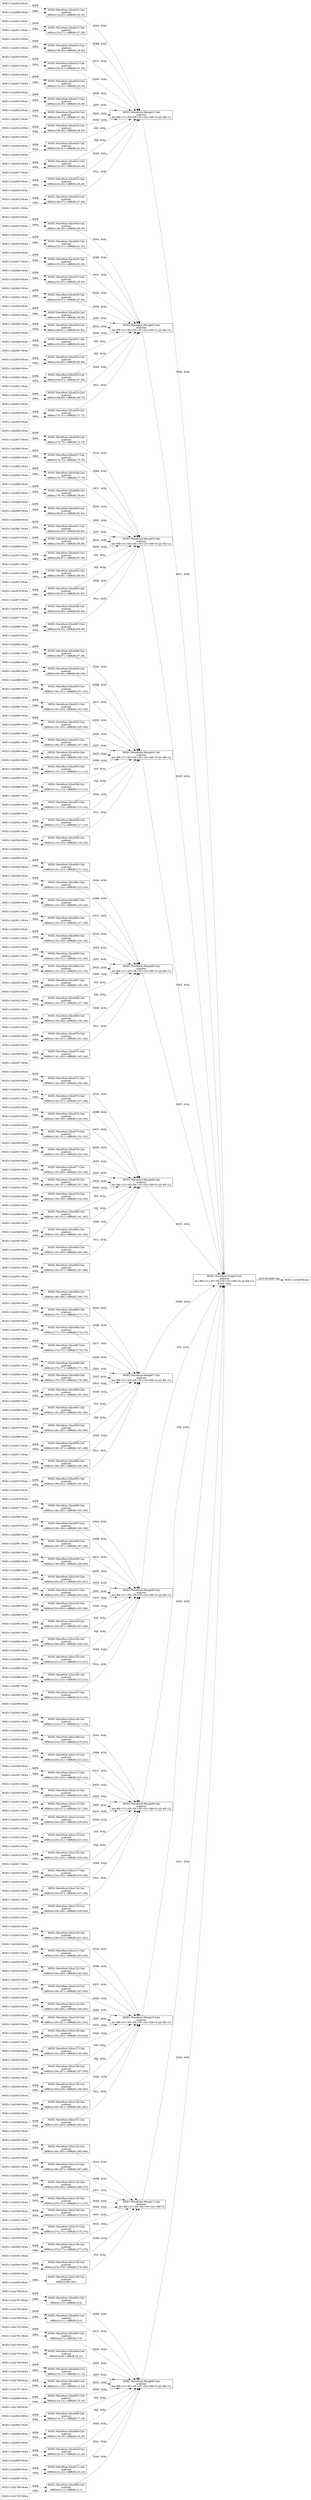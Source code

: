 digraph mod1_calc_outputs {
  rankdir=LR;

  "MOD1:Waveform:Slice000:Calc" [ shape=box, label="MOD1:Waveform:Slice000:Calc\nacalcout\nARR(A){0,1}+ARR(B){1,2}" ]
  "MOD1:Coil2786:Write" -> "MOD1:Waveform:Slice000:Calc" [ label="INPB  ", style="dashed" ]
  "MOD1:Coil2785:Write" -> "MOD1:Waveform:Slice000:Calc" [ label="INPA  ", style="dashed" ]
  "MOD1:Waveform:Slice001:Calc" [ shape=box, label="MOD1:Waveform:Slice001:Calc\nacalcout\nARR(A){2,3}+ARR(B){3,4}" ]
  "MOD1:Coil2788:Write" -> "MOD1:Waveform:Slice001:Calc" [ label="INPB  ", style="dashed" ]
  "MOD1:Coil2787:Write" -> "MOD1:Waveform:Slice001:Calc" [ label="INPA  ", style="dashed" ]
  "MOD1:Waveform:Slice002:Calc" [ shape=box, label="MOD1:Waveform:Slice002:Calc\nacalcout\nARR(A){4,5}+ARR(B){5,6}" ]
  "MOD1:Coil2790:Write" -> "MOD1:Waveform:Slice002:Calc" [ label="INPB  ", style="dashed" ]
  "MOD1:Coil2789:Write" -> "MOD1:Waveform:Slice002:Calc" [ label="INPA  ", style="dashed" ]
  "MOD1:Waveform:Slice003:Calc" [ shape=box, label="MOD1:Waveform:Slice003:Calc\nacalcout\nARR(A){6,7}+ARR(B){7,8}" ]
  "MOD1:Coil2792:Write" -> "MOD1:Waveform:Slice003:Calc" [ label="INPB  ", style="dashed" ]
  "MOD1:Coil2791:Write" -> "MOD1:Waveform:Slice003:Calc" [ label="INPA  ", style="dashed" ]
  "MOD1:Waveform:Slice004:Calc" [ shape=box, label="MOD1:Waveform:Slice004:Calc\nacalcout\nARR(A){8,9}+ARR(B){9,10}" ]
  "MOD1:Coil2794:Write" -> "MOD1:Waveform:Slice004:Calc" [ label="INPB  ", style="dashed" ]
  "MOD1:Coil2793:Write" -> "MOD1:Waveform:Slice004:Calc" [ label="INPA  ", style="dashed" ]
  "MOD1:Waveform:Slice005:Calc" [ shape=box, label="MOD1:Waveform:Slice005:Calc\nacalcout\nARR(A){10,11}+ARR(B){11,12}" ]
  "MOD1:Coil2796:Write" -> "MOD1:Waveform:Slice005:Calc" [ label="INPB  ", style="dashed" ]
  "MOD1:Coil2795:Write" -> "MOD1:Waveform:Slice005:Calc" [ label="INPA  ", style="dashed" ]
  "MOD1:Waveform:Slice006:Calc" [ shape=box, label="MOD1:Waveform:Slice006:Calc\nacalcout\nARR(A){12,13}+ARR(B){13,14}" ]
  "MOD1:Coil2798:Write" -> "MOD1:Waveform:Slice006:Calc" [ label="INPB  ", style="dashed" ]
  "MOD1:Coil2797:Write" -> "MOD1:Waveform:Slice006:Calc" [ label="INPA  ", style="dashed" ]
  "MOD1:Waveform:Slice007:Calc" [ shape=box, label="MOD1:Waveform:Slice007:Calc\nacalcout\nARR(A){14,15}+ARR(B){15,16}" ]
  "MOD1:Coil2800:Write" -> "MOD1:Waveform:Slice007:Calc" [ label="INPB  ", style="dashed" ]
  "MOD1:Coil2799:Write" -> "MOD1:Waveform:Slice007:Calc" [ label="INPA  ", style="dashed" ]
  "MOD1:Waveform:Slice008:Calc" [ shape=box, label="MOD1:Waveform:Slice008:Calc\nacalcout\nARR(A){16,17}+ARR(B){17,18}" ]
  "MOD1:Coil2802:Write" -> "MOD1:Waveform:Slice008:Calc" [ label="INPB  ", style="dashed" ]
  "MOD1:Coil2801:Write" -> "MOD1:Waveform:Slice008:Calc" [ label="INPA  ", style="dashed" ]
  "MOD1:Waveform:Slice009:Calc" [ shape=box, label="MOD1:Waveform:Slice009:Calc\nacalcout\nARR(A){18,19}+ARR(B){19,20}" ]
  "MOD1:Coil2804:Write" -> "MOD1:Waveform:Slice009:Calc" [ label="INPB  ", style="dashed" ]
  "MOD1:Coil2803:Write" -> "MOD1:Waveform:Slice009:Calc" [ label="INPA  ", style="dashed" ]
  "MOD1:Waveform:Slice010:Calc" [ shape=box, label="MOD1:Waveform:Slice010:Calc\nacalcout\nARR(A){20,21}+ARR(B){21,22}" ]
  "MOD1:Coil2806:Write" -> "MOD1:Waveform:Slice010:Calc" [ label="INPB  ", style="dashed" ]
  "MOD1:Coil2805:Write" -> "MOD1:Waveform:Slice010:Calc" [ label="INPA  ", style="dashed" ]
  "MOD1:Waveform:Slice011:Calc" [ shape=box, label="MOD1:Waveform:Slice011:Calc\nacalcout\nARR(A){22,23}+ARR(B){23,24}" ]
  "MOD1:Coil2808:Write" -> "MOD1:Waveform:Slice011:Calc" [ label="INPB  ", style="dashed" ]
  "MOD1:Coil2807:Write" -> "MOD1:Waveform:Slice011:Calc" [ label="INPA  ", style="dashed" ]
  "MOD1:Waveform:Slice012:Calc" [ shape=box, label="MOD1:Waveform:Slice012:Calc\nacalcout\nARR(A){24,25}+ARR(B){25,26}" ]
  "MOD1:Coil2810:Write" -> "MOD1:Waveform:Slice012:Calc" [ label="INPB  ", style="dashed" ]
  "MOD1:Coil2809:Write" -> "MOD1:Waveform:Slice012:Calc" [ label="INPA  ", style="dashed" ]
  "MOD1:Waveform:Slice013:Calc" [ shape=box, label="MOD1:Waveform:Slice013:Calc\nacalcout\nARR(A){26,27}+ARR(B){27,28}" ]
  "MOD1:Coil2812:Write" -> "MOD1:Waveform:Slice013:Calc" [ label="INPB  ", style="dashed" ]
  "MOD1:Coil2811:Write" -> "MOD1:Waveform:Slice013:Calc" [ label="INPA  ", style="dashed" ]
  "MOD1:Waveform:Slice014:Calc" [ shape=box, label="MOD1:Waveform:Slice014:Calc\nacalcout\nARR(A){28,29}+ARR(B){29,30}" ]
  "MOD1:Coil2814:Write" -> "MOD1:Waveform:Slice014:Calc" [ label="INPB  ", style="dashed" ]
  "MOD1:Coil2813:Write" -> "MOD1:Waveform:Slice014:Calc" [ label="INPA  ", style="dashed" ]
  "MOD1:Waveform:Slice015:Calc" [ shape=box, label="MOD1:Waveform:Slice015:Calc\nacalcout\nARR(A){30,31}+ARR(B){31,32}" ]
  "MOD1:Coil2816:Write" -> "MOD1:Waveform:Slice015:Calc" [ label="INPB  ", style="dashed" ]
  "MOD1:Coil2815:Write" -> "MOD1:Waveform:Slice015:Calc" [ label="INPA  ", style="dashed" ]
  "MOD1:Waveform:Slice016:Calc" [ shape=box, label="MOD1:Waveform:Slice016:Calc\nacalcout\nARR(A){32,33}+ARR(B){33,34}" ]
  "MOD1:Coil2818:Write" -> "MOD1:Waveform:Slice016:Calc" [ label="INPB  ", style="dashed" ]
  "MOD1:Coil2817:Write" -> "MOD1:Waveform:Slice016:Calc" [ label="INPA  ", style="dashed" ]
  "MOD1:Waveform:Slice017:Calc" [ shape=box, label="MOD1:Waveform:Slice017:Calc\nacalcout\nARR(A){34,35}+ARR(B){35,36}" ]
  "MOD1:Coil2820:Write" -> "MOD1:Waveform:Slice017:Calc" [ label="INPB  ", style="dashed" ]
  "MOD1:Coil2819:Write" -> "MOD1:Waveform:Slice017:Calc" [ label="INPA  ", style="dashed" ]
  "MOD1:Waveform:Slice018:Calc" [ shape=box, label="MOD1:Waveform:Slice018:Calc\nacalcout\nARR(A){36,37}+ARR(B){37,38}" ]
  "MOD1:Coil2822:Write" -> "MOD1:Waveform:Slice018:Calc" [ label="INPB  ", style="dashed" ]
  "MOD1:Coil2821:Write" -> "MOD1:Waveform:Slice018:Calc" [ label="INPA  ", style="dashed" ]
  "MOD1:Waveform:Slice019:Calc" [ shape=box, label="MOD1:Waveform:Slice019:Calc\nacalcout\nARR(A){38,39}+ARR(B){39,40}" ]
  "MOD1:Coil2824:Write" -> "MOD1:Waveform:Slice019:Calc" [ label="INPB  ", style="dashed" ]
  "MOD1:Coil2823:Write" -> "MOD1:Waveform:Slice019:Calc" [ label="INPA  ", style="dashed" ]
  "MOD1:Waveform:Slice020:Calc" [ shape=box, label="MOD1:Waveform:Slice020:Calc\nacalcout\nARR(A){40,41}+ARR(B){41,42}" ]
  "MOD1:Coil2826:Write" -> "MOD1:Waveform:Slice020:Calc" [ label="INPB  ", style="dashed" ]
  "MOD1:Coil2825:Write" -> "MOD1:Waveform:Slice020:Calc" [ label="INPA  ", style="dashed" ]
  "MOD1:Waveform:Slice021:Calc" [ shape=box, label="MOD1:Waveform:Slice021:Calc\nacalcout\nARR(A){42,43}+ARR(B){43,44}" ]
  "MOD1:Coil2828:Write" -> "MOD1:Waveform:Slice021:Calc" [ label="INPB  ", style="dashed" ]
  "MOD1:Coil2827:Write" -> "MOD1:Waveform:Slice021:Calc" [ label="INPA  ", style="dashed" ]
  "MOD1:Waveform:Slice022:Calc" [ shape=box, label="MOD1:Waveform:Slice022:Calc\nacalcout\nARR(A){44,45}+ARR(B){45,46}" ]
  "MOD1:Coil2830:Write" -> "MOD1:Waveform:Slice022:Calc" [ label="INPB  ", style="dashed" ]
  "MOD1:Coil2829:Write" -> "MOD1:Waveform:Slice022:Calc" [ label="INPA  ", style="dashed" ]
  "MOD1:Waveform:Slice023:Calc" [ shape=box, label="MOD1:Waveform:Slice023:Calc\nacalcout\nARR(A){46,47}+ARR(B){47,48}" ]
  "MOD1:Coil2832:Write" -> "MOD1:Waveform:Slice023:Calc" [ label="INPB  ", style="dashed" ]
  "MOD1:Coil2831:Write" -> "MOD1:Waveform:Slice023:Calc" [ label="INPA  ", style="dashed" ]
  "MOD1:Waveform:Slice024:Calc" [ shape=box, label="MOD1:Waveform:Slice024:Calc\nacalcout\nARR(A){48,49}+ARR(B){49,50}" ]
  "MOD1:Coil2834:Write" -> "MOD1:Waveform:Slice024:Calc" [ label="INPB  ", style="dashed" ]
  "MOD1:Coil2833:Write" -> "MOD1:Waveform:Slice024:Calc" [ label="INPA  ", style="dashed" ]
  "MOD1:Waveform:Slice025:Calc" [ shape=box, label="MOD1:Waveform:Slice025:Calc\nacalcout\nARR(A){50,51}+ARR(B){51,52}" ]
  "MOD1:Coil2836:Write" -> "MOD1:Waveform:Slice025:Calc" [ label="INPB  ", style="dashed" ]
  "MOD1:Coil2835:Write" -> "MOD1:Waveform:Slice025:Calc" [ label="INPA  ", style="dashed" ]
  "MOD1:Waveform:Slice026:Calc" [ shape=box, label="MOD1:Waveform:Slice026:Calc\nacalcout\nARR(A){52,53}+ARR(B){53,54}" ]
  "MOD1:Coil2838:Write" -> "MOD1:Waveform:Slice026:Calc" [ label="INPB  ", style="dashed" ]
  "MOD1:Coil2837:Write" -> "MOD1:Waveform:Slice026:Calc" [ label="INPA  ", style="dashed" ]
  "MOD1:Waveform:Slice027:Calc" [ shape=box, label="MOD1:Waveform:Slice027:Calc\nacalcout\nARR(A){54,55}+ARR(B){55,56}" ]
  "MOD1:Coil2840:Write" -> "MOD1:Waveform:Slice027:Calc" [ label="INPB  ", style="dashed" ]
  "MOD1:Coil2839:Write" -> "MOD1:Waveform:Slice027:Calc" [ label="INPA  ", style="dashed" ]
  "MOD1:Waveform:Slice028:Calc" [ shape=box, label="MOD1:Waveform:Slice028:Calc\nacalcout\nARR(A){56,57}+ARR(B){57,58}" ]
  "MOD1:Coil2842:Write" -> "MOD1:Waveform:Slice028:Calc" [ label="INPB  ", style="dashed" ]
  "MOD1:Coil2841:Write" -> "MOD1:Waveform:Slice028:Calc" [ label="INPA  ", style="dashed" ]
  "MOD1:Waveform:Slice029:Calc" [ shape=box, label="MOD1:Waveform:Slice029:Calc\nacalcout\nARR(A){58,59}+ARR(B){59,60}" ]
  "MOD1:Coil2844:Write" -> "MOD1:Waveform:Slice029:Calc" [ label="INPB  ", style="dashed" ]
  "MOD1:Coil2843:Write" -> "MOD1:Waveform:Slice029:Calc" [ label="INPA  ", style="dashed" ]
  "MOD1:Waveform:Slice030:Calc" [ shape=box, label="MOD1:Waveform:Slice030:Calc\nacalcout\nARR(A){60,61}+ARR(B){61,62}" ]
  "MOD1:Coil2846:Write" -> "MOD1:Waveform:Slice030:Calc" [ label="INPB  ", style="dashed" ]
  "MOD1:Coil2845:Write" -> "MOD1:Waveform:Slice030:Calc" [ label="INPA  ", style="dashed" ]
  "MOD1:Waveform:Slice031:Calc" [ shape=box, label="MOD1:Waveform:Slice031:Calc\nacalcout\nARR(A){62,63}+ARR(B){63,64}" ]
  "MOD1:Coil2848:Write" -> "MOD1:Waveform:Slice031:Calc" [ label="INPB  ", style="dashed" ]
  "MOD1:Coil2847:Write" -> "MOD1:Waveform:Slice031:Calc" [ label="INPA  ", style="dashed" ]
  "MOD1:Waveform:Slice032:Calc" [ shape=box, label="MOD1:Waveform:Slice032:Calc\nacalcout\nARR(A){64,65}+ARR(B){65,66}" ]
  "MOD1:Coil2850:Write" -> "MOD1:Waveform:Slice032:Calc" [ label="INPB  ", style="dashed" ]
  "MOD1:Coil2849:Write" -> "MOD1:Waveform:Slice032:Calc" [ label="INPA  ", style="dashed" ]
  "MOD1:Waveform:Slice033:Calc" [ shape=box, label="MOD1:Waveform:Slice033:Calc\nacalcout\nARR(A){66,67}+ARR(B){67,68}" ]
  "MOD1:Coil2852:Write" -> "MOD1:Waveform:Slice033:Calc" [ label="INPB  ", style="dashed" ]
  "MOD1:Coil2851:Write" -> "MOD1:Waveform:Slice033:Calc" [ label="INPA  ", style="dashed" ]
  "MOD1:Waveform:Slice034:Calc" [ shape=box, label="MOD1:Waveform:Slice034:Calc\nacalcout\nARR(A){68,69}+ARR(B){69,70}" ]
  "MOD1:Coil2854:Write" -> "MOD1:Waveform:Slice034:Calc" [ label="INPB  ", style="dashed" ]
  "MOD1:Coil2853:Write" -> "MOD1:Waveform:Slice034:Calc" [ label="INPA  ", style="dashed" ]
  "MOD1:Waveform:Slice035:Calc" [ shape=box, label="MOD1:Waveform:Slice035:Calc\nacalcout\nARR(A){70,71}+ARR(B){71,72}" ]
  "MOD1:Coil2856:Write" -> "MOD1:Waveform:Slice035:Calc" [ label="INPB  ", style="dashed" ]
  "MOD1:Coil2855:Write" -> "MOD1:Waveform:Slice035:Calc" [ label="INPA  ", style="dashed" ]
  "MOD1:Waveform:Slice036:Calc" [ shape=box, label="MOD1:Waveform:Slice036:Calc\nacalcout\nARR(A){72,73}+ARR(B){73,74}" ]
  "MOD1:Coil2858:Write" -> "MOD1:Waveform:Slice036:Calc" [ label="INPB  ", style="dashed" ]
  "MOD1:Coil2857:Write" -> "MOD1:Waveform:Slice036:Calc" [ label="INPA  ", style="dashed" ]
  "MOD1:Waveform:Slice037:Calc" [ shape=box, label="MOD1:Waveform:Slice037:Calc\nacalcout\nARR(A){74,75}+ARR(B){75,76}" ]
  "MOD1:Coil2860:Write" -> "MOD1:Waveform:Slice037:Calc" [ label="INPB  ", style="dashed" ]
  "MOD1:Coil2859:Write" -> "MOD1:Waveform:Slice037:Calc" [ label="INPA  ", style="dashed" ]
  "MOD1:Waveform:Slice038:Calc" [ shape=box, label="MOD1:Waveform:Slice038:Calc\nacalcout\nARR(A){76,77}+ARR(B){77,78}" ]
  "MOD1:Coil2862:Write" -> "MOD1:Waveform:Slice038:Calc" [ label="INPB  ", style="dashed" ]
  "MOD1:Coil2861:Write" -> "MOD1:Waveform:Slice038:Calc" [ label="INPA  ", style="dashed" ]
  "MOD1:Waveform:Slice039:Calc" [ shape=box, label="MOD1:Waveform:Slice039:Calc\nacalcout\nARR(A){78,79}+ARR(B){79,80}" ]
  "MOD1:Coil2864:Write" -> "MOD1:Waveform:Slice039:Calc" [ label="INPB  ", style="dashed" ]
  "MOD1:Coil2863:Write" -> "MOD1:Waveform:Slice039:Calc" [ label="INPA  ", style="dashed" ]
  "MOD1:Waveform:Slice040:Calc" [ shape=box, label="MOD1:Waveform:Slice040:Calc\nacalcout\nARR(A){80,81}+ARR(B){81,82}" ]
  "MOD1:Coil2866:Write" -> "MOD1:Waveform:Slice040:Calc" [ label="INPB  ", style="dashed" ]
  "MOD1:Coil2865:Write" -> "MOD1:Waveform:Slice040:Calc" [ label="INPA  ", style="dashed" ]
  "MOD1:Waveform:Slice041:Calc" [ shape=box, label="MOD1:Waveform:Slice041:Calc\nacalcout\nARR(A){82,83}+ARR(B){83,84}" ]
  "MOD1:Coil2868:Write" -> "MOD1:Waveform:Slice041:Calc" [ label="INPB  ", style="dashed" ]
  "MOD1:Coil2867:Write" -> "MOD1:Waveform:Slice041:Calc" [ label="INPA  ", style="dashed" ]
  "MOD1:Waveform:Slice042:Calc" [ shape=box, label="MOD1:Waveform:Slice042:Calc\nacalcout\nARR(A){84,85}+ARR(B){85,86}" ]
  "MOD1:Coil2870:Write" -> "MOD1:Waveform:Slice042:Calc" [ label="INPB  ", style="dashed" ]
  "MOD1:Coil2869:Write" -> "MOD1:Waveform:Slice042:Calc" [ label="INPA  ", style="dashed" ]
  "MOD1:Waveform:Slice043:Calc" [ shape=box, label="MOD1:Waveform:Slice043:Calc\nacalcout\nARR(A){86,87}+ARR(B){87,88}" ]
  "MOD1:Coil2872:Write" -> "MOD1:Waveform:Slice043:Calc" [ label="INPB  ", style="dashed" ]
  "MOD1:Coil2871:Write" -> "MOD1:Waveform:Slice043:Calc" [ label="INPA  ", style="dashed" ]
  "MOD1:Waveform:Slice044:Calc" [ shape=box, label="MOD1:Waveform:Slice044:Calc\nacalcout\nARR(A){88,89}+ARR(B){89,90}" ]
  "MOD1:Coil2874:Write" -> "MOD1:Waveform:Slice044:Calc" [ label="INPB  ", style="dashed" ]
  "MOD1:Coil2873:Write" -> "MOD1:Waveform:Slice044:Calc" [ label="INPA  ", style="dashed" ]
  "MOD1:Waveform:Slice045:Calc" [ shape=box, label="MOD1:Waveform:Slice045:Calc\nacalcout\nARR(A){90,91}+ARR(B){91,92}" ]
  "MOD1:Coil2876:Write" -> "MOD1:Waveform:Slice045:Calc" [ label="INPB  ", style="dashed" ]
  "MOD1:Coil2875:Write" -> "MOD1:Waveform:Slice045:Calc" [ label="INPA  ", style="dashed" ]
  "MOD1:Waveform:Slice046:Calc" [ shape=box, label="MOD1:Waveform:Slice046:Calc\nacalcout\nARR(A){92,93}+ARR(B){93,94}" ]
  "MOD1:Coil2878:Write" -> "MOD1:Waveform:Slice046:Calc" [ label="INPB  ", style="dashed" ]
  "MOD1:Coil2877:Write" -> "MOD1:Waveform:Slice046:Calc" [ label="INPA  ", style="dashed" ]
  "MOD1:Waveform:Slice047:Calc" [ shape=box, label="MOD1:Waveform:Slice047:Calc\nacalcout\nARR(A){94,95}+ARR(B){95,96}" ]
  "MOD1:Coil2880:Write" -> "MOD1:Waveform:Slice047:Calc" [ label="INPB  ", style="dashed" ]
  "MOD1:Coil2879:Write" -> "MOD1:Waveform:Slice047:Calc" [ label="INPA  ", style="dashed" ]
  "MOD1:Waveform:Slice048:Calc" [ shape=box, label="MOD1:Waveform:Slice048:Calc\nacalcout\nARR(A){96,97}+ARR(B){97,98}" ]
  "MOD1:Coil2882:Write" -> "MOD1:Waveform:Slice048:Calc" [ label="INPB  ", style="dashed" ]
  "MOD1:Coil2881:Write" -> "MOD1:Waveform:Slice048:Calc" [ label="INPA  ", style="dashed" ]
  "MOD1:Waveform:Slice049:Calc" [ shape=box, label="MOD1:Waveform:Slice049:Calc\nacalcout\nARR(A){98,99}+ARR(B){99,100}" ]
  "MOD1:Coil2884:Write" -> "MOD1:Waveform:Slice049:Calc" [ label="INPB  ", style="dashed" ]
  "MOD1:Coil2883:Write" -> "MOD1:Waveform:Slice049:Calc" [ label="INPA  ", style="dashed" ]
  "MOD1:Waveform:Slice050:Calc" [ shape=box, label="MOD1:Waveform:Slice050:Calc\nacalcout\nARR(A){100,101}+ARR(B){101,102}" ]
  "MOD1:Coil2886:Write" -> "MOD1:Waveform:Slice050:Calc" [ label="INPB  ", style="dashed" ]
  "MOD1:Coil2885:Write" -> "MOD1:Waveform:Slice050:Calc" [ label="INPA  ", style="dashed" ]
  "MOD1:Waveform:Slice051:Calc" [ shape=box, label="MOD1:Waveform:Slice051:Calc\nacalcout\nARR(A){102,103}+ARR(B){103,104}" ]
  "MOD1:Coil2888:Write" -> "MOD1:Waveform:Slice051:Calc" [ label="INPB  ", style="dashed" ]
  "MOD1:Coil2887:Write" -> "MOD1:Waveform:Slice051:Calc" [ label="INPA  ", style="dashed" ]
  "MOD1:Waveform:Slice052:Calc" [ shape=box, label="MOD1:Waveform:Slice052:Calc\nacalcout\nARR(A){104,105}+ARR(B){105,106}" ]
  "MOD1:Coil2890:Write" -> "MOD1:Waveform:Slice052:Calc" [ label="INPB  ", style="dashed" ]
  "MOD1:Coil2889:Write" -> "MOD1:Waveform:Slice052:Calc" [ label="INPA  ", style="dashed" ]
  "MOD1:Waveform:Slice053:Calc" [ shape=box, label="MOD1:Waveform:Slice053:Calc\nacalcout\nARR(A){106,107}+ARR(B){107,108}" ]
  "MOD1:Coil2892:Write" -> "MOD1:Waveform:Slice053:Calc" [ label="INPB  ", style="dashed" ]
  "MOD1:Coil2891:Write" -> "MOD1:Waveform:Slice053:Calc" [ label="INPA  ", style="dashed" ]
  "MOD1:Waveform:Slice054:Calc" [ shape=box, label="MOD1:Waveform:Slice054:Calc\nacalcout\nARR(A){108,109}+ARR(B){109,110}" ]
  "MOD1:Coil2894:Write" -> "MOD1:Waveform:Slice054:Calc" [ label="INPB  ", style="dashed" ]
  "MOD1:Coil2893:Write" -> "MOD1:Waveform:Slice054:Calc" [ label="INPA  ", style="dashed" ]
  "MOD1:Waveform:Slice055:Calc" [ shape=box, label="MOD1:Waveform:Slice055:Calc\nacalcout\nARR(A){110,111}+ARR(B){111,112}" ]
  "MOD1:Coil2896:Write" -> "MOD1:Waveform:Slice055:Calc" [ label="INPB  ", style="dashed" ]
  "MOD1:Coil2895:Write" -> "MOD1:Waveform:Slice055:Calc" [ label="INPA  ", style="dashed" ]
  "MOD1:Waveform:Slice056:Calc" [ shape=box, label="MOD1:Waveform:Slice056:Calc\nacalcout\nARR(A){112,113}+ARR(B){113,114}" ]
  "MOD1:Coil2898:Write" -> "MOD1:Waveform:Slice056:Calc" [ label="INPB  ", style="dashed" ]
  "MOD1:Coil2897:Write" -> "MOD1:Waveform:Slice056:Calc" [ label="INPA  ", style="dashed" ]
  "MOD1:Waveform:Slice057:Calc" [ shape=box, label="MOD1:Waveform:Slice057:Calc\nacalcout\nARR(A){114,115}+ARR(B){115,116}" ]
  "MOD1:Coil2900:Write" -> "MOD1:Waveform:Slice057:Calc" [ label="INPB  ", style="dashed" ]
  "MOD1:Coil2899:Write" -> "MOD1:Waveform:Slice057:Calc" [ label="INPA  ", style="dashed" ]
  "MOD1:Waveform:Slice058:Calc" [ shape=box, label="MOD1:Waveform:Slice058:Calc\nacalcout\nARR(A){116,117}+ARR(B){117,118}" ]
  "MOD1:Coil2902:Write" -> "MOD1:Waveform:Slice058:Calc" [ label="INPB  ", style="dashed" ]
  "MOD1:Coil2901:Write" -> "MOD1:Waveform:Slice058:Calc" [ label="INPA  ", style="dashed" ]
  "MOD1:Waveform:Slice059:Calc" [ shape=box, label="MOD1:Waveform:Slice059:Calc\nacalcout\nARR(A){118,119}+ARR(B){119,120}" ]
  "MOD1:Coil2904:Write" -> "MOD1:Waveform:Slice059:Calc" [ label="INPB  ", style="dashed" ]
  "MOD1:Coil2903:Write" -> "MOD1:Waveform:Slice059:Calc" [ label="INPA  ", style="dashed" ]
  "MOD1:Waveform:Slice060:Calc" [ shape=box, label="MOD1:Waveform:Slice060:Calc\nacalcout\nARR(A){120,121}+ARR(B){121,122}" ]
  "MOD1:Coil2906:Write" -> "MOD1:Waveform:Slice060:Calc" [ label="INPB  ", style="dashed" ]
  "MOD1:Coil2905:Write" -> "MOD1:Waveform:Slice060:Calc" [ label="INPA  ", style="dashed" ]
  "MOD1:Waveform:Slice061:Calc" [ shape=box, label="MOD1:Waveform:Slice061:Calc\nacalcout\nARR(A){122,123}+ARR(B){123,124}" ]
  "MOD1:Coil2908:Write" -> "MOD1:Waveform:Slice061:Calc" [ label="INPB  ", style="dashed" ]
  "MOD1:Coil2907:Write" -> "MOD1:Waveform:Slice061:Calc" [ label="INPA  ", style="dashed" ]
  "MOD1:Waveform:Slice062:Calc" [ shape=box, label="MOD1:Waveform:Slice062:Calc\nacalcout\nARR(A){124,125}+ARR(B){125,126}" ]
  "MOD1:Coil2910:Write" -> "MOD1:Waveform:Slice062:Calc" [ label="INPB  ", style="dashed" ]
  "MOD1:Coil2909:Write" -> "MOD1:Waveform:Slice062:Calc" [ label="INPA  ", style="dashed" ]
  "MOD1:Waveform:Slice063:Calc" [ shape=box, label="MOD1:Waveform:Slice063:Calc\nacalcout\nARR(A){126,127}+ARR(B){127,128}" ]
  "MOD1:Coil2912:Write" -> "MOD1:Waveform:Slice063:Calc" [ label="INPB  ", style="dashed" ]
  "MOD1:Coil2911:Write" -> "MOD1:Waveform:Slice063:Calc" [ label="INPA  ", style="dashed" ]
  "MOD1:Waveform:Slice064:Calc" [ shape=box, label="MOD1:Waveform:Slice064:Calc\nacalcout\nARR(A){128,129}+ARR(B){129,130}" ]
  "MOD1:Coil2914:Write" -> "MOD1:Waveform:Slice064:Calc" [ label="INPB  ", style="dashed" ]
  "MOD1:Coil2913:Write" -> "MOD1:Waveform:Slice064:Calc" [ label="INPA  ", style="dashed" ]
  "MOD1:Waveform:Slice065:Calc" [ shape=box, label="MOD1:Waveform:Slice065:Calc\nacalcout\nARR(A){130,131}+ARR(B){131,132}" ]
  "MOD1:Coil2916:Write" -> "MOD1:Waveform:Slice065:Calc" [ label="INPB  ", style="dashed" ]
  "MOD1:Coil2915:Write" -> "MOD1:Waveform:Slice065:Calc" [ label="INPA  ", style="dashed" ]
  "MOD1:Waveform:Slice066:Calc" [ shape=box, label="MOD1:Waveform:Slice066:Calc\nacalcout\nARR(A){132,133}+ARR(B){133,134}" ]
  "MOD1:Coil2918:Write" -> "MOD1:Waveform:Slice066:Calc" [ label="INPB  ", style="dashed" ]
  "MOD1:Coil2917:Write" -> "MOD1:Waveform:Slice066:Calc" [ label="INPA  ", style="dashed" ]
  "MOD1:Waveform:Slice067:Calc" [ shape=box, label="MOD1:Waveform:Slice067:Calc\nacalcout\nARR(A){134,135}+ARR(B){135,136}" ]
  "MOD1:Coil2920:Write" -> "MOD1:Waveform:Slice067:Calc" [ label="INPB  ", style="dashed" ]
  "MOD1:Coil2919:Write" -> "MOD1:Waveform:Slice067:Calc" [ label="INPA  ", style="dashed" ]
  "MOD1:Waveform:Slice068:Calc" [ shape=box, label="MOD1:Waveform:Slice068:Calc\nacalcout\nARR(A){136,137}+ARR(B){137,138}" ]
  "MOD1:Coil2922:Write" -> "MOD1:Waveform:Slice068:Calc" [ label="INPB  ", style="dashed" ]
  "MOD1:Coil2921:Write" -> "MOD1:Waveform:Slice068:Calc" [ label="INPA  ", style="dashed" ]
  "MOD1:Waveform:Slice069:Calc" [ shape=box, label="MOD1:Waveform:Slice069:Calc\nacalcout\nARR(A){138,139}+ARR(B){139,140}" ]
  "MOD1:Coil2924:Write" -> "MOD1:Waveform:Slice069:Calc" [ label="INPB  ", style="dashed" ]
  "MOD1:Coil2923:Write" -> "MOD1:Waveform:Slice069:Calc" [ label="INPA  ", style="dashed" ]
  "MOD1:Waveform:Slice070:Calc" [ shape=box, label="MOD1:Waveform:Slice070:Calc\nacalcout\nARR(A){140,141}+ARR(B){141,142}" ]
  "MOD1:Coil2926:Write" -> "MOD1:Waveform:Slice070:Calc" [ label="INPB  ", style="dashed" ]
  "MOD1:Coil2925:Write" -> "MOD1:Waveform:Slice070:Calc" [ label="INPA  ", style="dashed" ]
  "MOD1:Waveform:Slice071:Calc" [ shape=box, label="MOD1:Waveform:Slice071:Calc\nacalcout\nARR(A){142,143}+ARR(B){143,144}" ]
  "MOD1:Coil2928:Write" -> "MOD1:Waveform:Slice071:Calc" [ label="INPB  ", style="dashed" ]
  "MOD1:Coil2927:Write" -> "MOD1:Waveform:Slice071:Calc" [ label="INPA  ", style="dashed" ]
  "MOD1:Waveform:Slice072:Calc" [ shape=box, label="MOD1:Waveform:Slice072:Calc\nacalcout\nARR(A){144,145}+ARR(B){145,146}" ]
  "MOD1:Coil2930:Write" -> "MOD1:Waveform:Slice072:Calc" [ label="INPB  ", style="dashed" ]
  "MOD1:Coil2929:Write" -> "MOD1:Waveform:Slice072:Calc" [ label="INPA  ", style="dashed" ]
  "MOD1:Waveform:Slice073:Calc" [ shape=box, label="MOD1:Waveform:Slice073:Calc\nacalcout\nARR(A){146,147}+ARR(B){147,148}" ]
  "MOD1:Coil2932:Write" -> "MOD1:Waveform:Slice073:Calc" [ label="INPB  ", style="dashed" ]
  "MOD1:Coil2931:Write" -> "MOD1:Waveform:Slice073:Calc" [ label="INPA  ", style="dashed" ]
  "MOD1:Waveform:Slice074:Calc" [ shape=box, label="MOD1:Waveform:Slice074:Calc\nacalcout\nARR(A){148,149}+ARR(B){149,150}" ]
  "MOD1:Coil2934:Write" -> "MOD1:Waveform:Slice074:Calc" [ label="INPB  ", style="dashed" ]
  "MOD1:Coil2933:Write" -> "MOD1:Waveform:Slice074:Calc" [ label="INPA  ", style="dashed" ]
  "MOD1:Waveform:Slice075:Calc" [ shape=box, label="MOD1:Waveform:Slice075:Calc\nacalcout\nARR(A){150,151}+ARR(B){151,152}" ]
  "MOD1:Coil2936:Write" -> "MOD1:Waveform:Slice075:Calc" [ label="INPB  ", style="dashed" ]
  "MOD1:Coil2935:Write" -> "MOD1:Waveform:Slice075:Calc" [ label="INPA  ", style="dashed" ]
  "MOD1:Waveform:Slice076:Calc" [ shape=box, label="MOD1:Waveform:Slice076:Calc\nacalcout\nARR(A){152,153}+ARR(B){153,154}" ]
  "MOD1:Coil2938:Write" -> "MOD1:Waveform:Slice076:Calc" [ label="INPB  ", style="dashed" ]
  "MOD1:Coil2937:Write" -> "MOD1:Waveform:Slice076:Calc" [ label="INPA  ", style="dashed" ]
  "MOD1:Waveform:Slice077:Calc" [ shape=box, label="MOD1:Waveform:Slice077:Calc\nacalcout\nARR(A){154,155}+ARR(B){155,156}" ]
  "MOD1:Coil2940:Write" -> "MOD1:Waveform:Slice077:Calc" [ label="INPB  ", style="dashed" ]
  "MOD1:Coil2939:Write" -> "MOD1:Waveform:Slice077:Calc" [ label="INPA  ", style="dashed" ]
  "MOD1:Waveform:Slice078:Calc" [ shape=box, label="MOD1:Waveform:Slice078:Calc\nacalcout\nARR(A){156,157}+ARR(B){157,158}" ]
  "MOD1:Coil2942:Write" -> "MOD1:Waveform:Slice078:Calc" [ label="INPB  ", style="dashed" ]
  "MOD1:Coil2941:Write" -> "MOD1:Waveform:Slice078:Calc" [ label="INPA  ", style="dashed" ]
  "MOD1:Waveform:Slice079:Calc" [ shape=box, label="MOD1:Waveform:Slice079:Calc\nacalcout\nARR(A){158,159}+ARR(B){159,160}" ]
  "MOD1:Coil2944:Write" -> "MOD1:Waveform:Slice079:Calc" [ label="INPB  ", style="dashed" ]
  "MOD1:Coil2943:Write" -> "MOD1:Waveform:Slice079:Calc" [ label="INPA  ", style="dashed" ]
  "MOD1:Waveform:Slice080:Calc" [ shape=box, label="MOD1:Waveform:Slice080:Calc\nacalcout\nARR(A){160,161}+ARR(B){161,162}" ]
  "MOD1:Coil2946:Write" -> "MOD1:Waveform:Slice080:Calc" [ label="INPB  ", style="dashed" ]
  "MOD1:Coil2945:Write" -> "MOD1:Waveform:Slice080:Calc" [ label="INPA  ", style="dashed" ]
  "MOD1:Waveform:Slice081:Calc" [ shape=box, label="MOD1:Waveform:Slice081:Calc\nacalcout\nARR(A){162,163}+ARR(B){163,164}" ]
  "MOD1:Coil2948:Write" -> "MOD1:Waveform:Slice081:Calc" [ label="INPB  ", style="dashed" ]
  "MOD1:Coil2947:Write" -> "MOD1:Waveform:Slice081:Calc" [ label="INPA  ", style="dashed" ]
  "MOD1:Waveform:Slice082:Calc" [ shape=box, label="MOD1:Waveform:Slice082:Calc\nacalcout\nARR(A){164,165}+ARR(B){165,166}" ]
  "MOD1:Coil2950:Write" -> "MOD1:Waveform:Slice082:Calc" [ label="INPB  ", style="dashed" ]
  "MOD1:Coil2949:Write" -> "MOD1:Waveform:Slice082:Calc" [ label="INPA  ", style="dashed" ]
  "MOD1:Waveform:Slice083:Calc" [ shape=box, label="MOD1:Waveform:Slice083:Calc\nacalcout\nARR(A){166,167}+ARR(B){167,168}" ]
  "MOD1:Coil2952:Write" -> "MOD1:Waveform:Slice083:Calc" [ label="INPB  ", style="dashed" ]
  "MOD1:Coil2951:Write" -> "MOD1:Waveform:Slice083:Calc" [ label="INPA  ", style="dashed" ]
  "MOD1:Waveform:Slice084:Calc" [ shape=box, label="MOD1:Waveform:Slice084:Calc\nacalcout\nARR(A){168,169}+ARR(B){169,170}" ]
  "MOD1:Coil2954:Write" -> "MOD1:Waveform:Slice084:Calc" [ label="INPB  ", style="dashed" ]
  "MOD1:Coil2953:Write" -> "MOD1:Waveform:Slice084:Calc" [ label="INPA  ", style="dashed" ]
  "MOD1:Waveform:Slice085:Calc" [ shape=box, label="MOD1:Waveform:Slice085:Calc\nacalcout\nARR(A){170,171}+ARR(B){171,172}" ]
  "MOD1:Coil2956:Write" -> "MOD1:Waveform:Slice085:Calc" [ label="INPB  ", style="dashed" ]
  "MOD1:Coil2955:Write" -> "MOD1:Waveform:Slice085:Calc" [ label="INPA  ", style="dashed" ]
  "MOD1:Waveform:Slice086:Calc" [ shape=box, label="MOD1:Waveform:Slice086:Calc\nacalcout\nARR(A){172,173}+ARR(B){173,174}" ]
  "MOD1:Coil2958:Write" -> "MOD1:Waveform:Slice086:Calc" [ label="INPB  ", style="dashed" ]
  "MOD1:Coil2957:Write" -> "MOD1:Waveform:Slice086:Calc" [ label="INPA  ", style="dashed" ]
  "MOD1:Waveform:Slice087:Calc" [ shape=box, label="MOD1:Waveform:Slice087:Calc\nacalcout\nARR(A){174,175}+ARR(B){175,176}" ]
  "MOD1:Coil2960:Write" -> "MOD1:Waveform:Slice087:Calc" [ label="INPB  ", style="dashed" ]
  "MOD1:Coil2959:Write" -> "MOD1:Waveform:Slice087:Calc" [ label="INPA  ", style="dashed" ]
  "MOD1:Waveform:Slice088:Calc" [ shape=box, label="MOD1:Waveform:Slice088:Calc\nacalcout\nARR(A){176,177}+ARR(B){177,178}" ]
  "MOD1:Coil2962:Write" -> "MOD1:Waveform:Slice088:Calc" [ label="INPB  ", style="dashed" ]
  "MOD1:Coil2961:Write" -> "MOD1:Waveform:Slice088:Calc" [ label="INPA  ", style="dashed" ]
  "MOD1:Waveform:Slice089:Calc" [ shape=box, label="MOD1:Waveform:Slice089:Calc\nacalcout\nARR(A){178,179}+ARR(B){179,180}" ]
  "MOD1:Coil2964:Write" -> "MOD1:Waveform:Slice089:Calc" [ label="INPB  ", style="dashed" ]
  "MOD1:Coil2963:Write" -> "MOD1:Waveform:Slice089:Calc" [ label="INPA  ", style="dashed" ]
  "MOD1:Waveform:Slice090:Calc" [ shape=box, label="MOD1:Waveform:Slice090:Calc\nacalcout\nARR(A){180,181}+ARR(B){181,182}" ]
  "MOD1:Coil2966:Write" -> "MOD1:Waveform:Slice090:Calc" [ label="INPB  ", style="dashed" ]
  "MOD1:Coil2965:Write" -> "MOD1:Waveform:Slice090:Calc" [ label="INPA  ", style="dashed" ]
  "MOD1:Waveform:Slice091:Calc" [ shape=box, label="MOD1:Waveform:Slice091:Calc\nacalcout\nARR(A){182,183}+ARR(B){183,184}" ]
  "MOD1:Coil2968:Write" -> "MOD1:Waveform:Slice091:Calc" [ label="INPB  ", style="dashed" ]
  "MOD1:Coil2967:Write" -> "MOD1:Waveform:Slice091:Calc" [ label="INPA  ", style="dashed" ]
  "MOD1:Waveform:Slice092:Calc" [ shape=box, label="MOD1:Waveform:Slice092:Calc\nacalcout\nARR(A){184,185}+ARR(B){185,186}" ]
  "MOD1:Coil2970:Write" -> "MOD1:Waveform:Slice092:Calc" [ label="INPB  ", style="dashed" ]
  "MOD1:Coil2969:Write" -> "MOD1:Waveform:Slice092:Calc" [ label="INPA  ", style="dashed" ]
  "MOD1:Waveform:Slice093:Calc" [ shape=box, label="MOD1:Waveform:Slice093:Calc\nacalcout\nARR(A){186,187}+ARR(B){187,188}" ]
  "MOD1:Coil2972:Write" -> "MOD1:Waveform:Slice093:Calc" [ label="INPB  ", style="dashed" ]
  "MOD1:Coil2971:Write" -> "MOD1:Waveform:Slice093:Calc" [ label="INPA  ", style="dashed" ]
  "MOD1:Waveform:Slice094:Calc" [ shape=box, label="MOD1:Waveform:Slice094:Calc\nacalcout\nARR(A){188,189}+ARR(B){189,190}" ]
  "MOD1:Coil2974:Write" -> "MOD1:Waveform:Slice094:Calc" [ label="INPB  ", style="dashed" ]
  "MOD1:Coil2973:Write" -> "MOD1:Waveform:Slice094:Calc" [ label="INPA  ", style="dashed" ]
  "MOD1:Waveform:Slice095:Calc" [ shape=box, label="MOD1:Waveform:Slice095:Calc\nacalcout\nARR(A){190,191}+ARR(B){191,192}" ]
  "MOD1:Coil2976:Write" -> "MOD1:Waveform:Slice095:Calc" [ label="INPB  ", style="dashed" ]
  "MOD1:Coil2975:Write" -> "MOD1:Waveform:Slice095:Calc" [ label="INPA  ", style="dashed" ]
  "MOD1:Waveform:Slice096:Calc" [ shape=box, label="MOD1:Waveform:Slice096:Calc\nacalcout\nARR(A){192,193}+ARR(B){193,194}" ]
  "MOD1:Coil2978:Write" -> "MOD1:Waveform:Slice096:Calc" [ label="INPB  ", style="dashed" ]
  "MOD1:Coil2977:Write" -> "MOD1:Waveform:Slice096:Calc" [ label="INPA  ", style="dashed" ]
  "MOD1:Waveform:Slice097:Calc" [ shape=box, label="MOD1:Waveform:Slice097:Calc\nacalcout\nARR(A){194,195}+ARR(B){195,196}" ]
  "MOD1:Coil2980:Write" -> "MOD1:Waveform:Slice097:Calc" [ label="INPB  ", style="dashed" ]
  "MOD1:Coil2979:Write" -> "MOD1:Waveform:Slice097:Calc" [ label="INPA  ", style="dashed" ]
  "MOD1:Waveform:Slice098:Calc" [ shape=box, label="MOD1:Waveform:Slice098:Calc\nacalcout\nARR(A){196,197}+ARR(B){197,198}" ]
  "MOD1:Coil2982:Write" -> "MOD1:Waveform:Slice098:Calc" [ label="INPB  ", style="dashed" ]
  "MOD1:Coil2981:Write" -> "MOD1:Waveform:Slice098:Calc" [ label="INPA  ", style="dashed" ]
  "MOD1:Waveform:Slice099:Calc" [ shape=box, label="MOD1:Waveform:Slice099:Calc\nacalcout\nARR(A){198,199}+ARR(B){199,200}" ]
  "MOD1:Coil2984:Write" -> "MOD1:Waveform:Slice099:Calc" [ label="INPB  ", style="dashed" ]
  "MOD1:Coil2983:Write" -> "MOD1:Waveform:Slice099:Calc" [ label="INPA  ", style="dashed" ]
  "MOD1:Waveform:Slice100:Calc" [ shape=box, label="MOD1:Waveform:Slice100:Calc\nacalcout\nARR(A){200,201}+ARR(B){201,202}" ]
  "MOD1:Coil2986:Write" -> "MOD1:Waveform:Slice100:Calc" [ label="INPB  ", style="dashed" ]
  "MOD1:Coil2985:Write" -> "MOD1:Waveform:Slice100:Calc" [ label="INPA  ", style="dashed" ]
  "MOD1:Waveform:Slice101:Calc" [ shape=box, label="MOD1:Waveform:Slice101:Calc\nacalcout\nARR(A){202,203}+ARR(B){203,204}" ]
  "MOD1:Coil2988:Write" -> "MOD1:Waveform:Slice101:Calc" [ label="INPB  ", style="dashed" ]
  "MOD1:Coil2987:Write" -> "MOD1:Waveform:Slice101:Calc" [ label="INPA  ", style="dashed" ]
  "MOD1:Waveform:Slice102:Calc" [ shape=box, label="MOD1:Waveform:Slice102:Calc\nacalcout\nARR(A){204,205}+ARR(B){205,206}" ]
  "MOD1:Coil2990:Write" -> "MOD1:Waveform:Slice102:Calc" [ label="INPB  ", style="dashed" ]
  "MOD1:Coil2989:Write" -> "MOD1:Waveform:Slice102:Calc" [ label="INPA  ", style="dashed" ]
  "MOD1:Waveform:Slice103:Calc" [ shape=box, label="MOD1:Waveform:Slice103:Calc\nacalcout\nARR(A){206,207}+ARR(B){207,208}" ]
  "MOD1:Coil2992:Write" -> "MOD1:Waveform:Slice103:Calc" [ label="INPB  ", style="dashed" ]
  "MOD1:Coil2991:Write" -> "MOD1:Waveform:Slice103:Calc" [ label="INPA  ", style="dashed" ]
  "MOD1:Waveform:Slice104:Calc" [ shape=box, label="MOD1:Waveform:Slice104:Calc\nacalcout\nARR(A){208,209}+ARR(B){209,210}" ]
  "MOD1:Coil2994:Write" -> "MOD1:Waveform:Slice104:Calc" [ label="INPB  ", style="dashed" ]
  "MOD1:Coil2993:Write" -> "MOD1:Waveform:Slice104:Calc" [ label="INPA  ", style="dashed" ]
  "MOD1:Waveform:Slice105:Calc" [ shape=box, label="MOD1:Waveform:Slice105:Calc\nacalcout\nARR(A){210,211}+ARR(B){211,212}" ]
  "MOD1:Coil2996:Write" -> "MOD1:Waveform:Slice105:Calc" [ label="INPB  ", style="dashed" ]
  "MOD1:Coil2995:Write" -> "MOD1:Waveform:Slice105:Calc" [ label="INPA  ", style="dashed" ]
  "MOD1:Waveform:Slice106:Calc" [ shape=box, label="MOD1:Waveform:Slice106:Calc\nacalcout\nARR(A){212,213}+ARR(B){213,214}" ]
  "MOD1:Coil2998:Write" -> "MOD1:Waveform:Slice106:Calc" [ label="INPB  ", style="dashed" ]
  "MOD1:Coil2997:Write" -> "MOD1:Waveform:Slice106:Calc" [ label="INPA  ", style="dashed" ]
  "MOD1:Waveform:Slice107:Calc" [ shape=box, label="MOD1:Waveform:Slice107:Calc\nacalcout\nARR(A){214,215}+ARR(B){215,216}" ]
  "MOD1:Coil3000:Write" -> "MOD1:Waveform:Slice107:Calc" [ label="INPB  ", style="dashed" ]
  "MOD1:Coil2999:Write" -> "MOD1:Waveform:Slice107:Calc" [ label="INPA  ", style="dashed" ]
  "MOD1:Waveform:Slice108:Calc" [ shape=box, label="MOD1:Waveform:Slice108:Calc\nacalcout\nARR(A){216,217}+ARR(B){217,218}" ]
  "MOD1:Coil3002:Write" -> "MOD1:Waveform:Slice108:Calc" [ label="INPB  ", style="dashed" ]
  "MOD1:Coil3001:Write" -> "MOD1:Waveform:Slice108:Calc" [ label="INPA  ", style="dashed" ]
  "MOD1:Waveform:Slice109:Calc" [ shape=box, label="MOD1:Waveform:Slice109:Calc\nacalcout\nARR(A){218,219}+ARR(B){219,220}" ]
  "MOD1:Coil3004:Write" -> "MOD1:Waveform:Slice109:Calc" [ label="INPB  ", style="dashed" ]
  "MOD1:Coil3003:Write" -> "MOD1:Waveform:Slice109:Calc" [ label="INPA  ", style="dashed" ]
  "MOD1:Waveform:Slice110:Calc" [ shape=box, label="MOD1:Waveform:Slice110:Calc\nacalcout\nARR(A){220,221}+ARR(B){221,222}" ]
  "MOD1:Coil3006:Write" -> "MOD1:Waveform:Slice110:Calc" [ label="INPB  ", style="dashed" ]
  "MOD1:Coil3005:Write" -> "MOD1:Waveform:Slice110:Calc" [ label="INPA  ", style="dashed" ]
  "MOD1:Waveform:Slice111:Calc" [ shape=box, label="MOD1:Waveform:Slice111:Calc\nacalcout\nARR(A){222,223}+ARR(B){223,224}" ]
  "MOD1:Coil3008:Write" -> "MOD1:Waveform:Slice111:Calc" [ label="INPB  ", style="dashed" ]
  "MOD1:Coil3007:Write" -> "MOD1:Waveform:Slice111:Calc" [ label="INPA  ", style="dashed" ]
  "MOD1:Waveform:Slice112:Calc" [ shape=box, label="MOD1:Waveform:Slice112:Calc\nacalcout\nARR(A){224,225}+ARR(B){225,226}" ]
  "MOD1:Coil3010:Write" -> "MOD1:Waveform:Slice112:Calc" [ label="INPB  ", style="dashed" ]
  "MOD1:Coil3009:Write" -> "MOD1:Waveform:Slice112:Calc" [ label="INPA  ", style="dashed" ]
  "MOD1:Waveform:Slice113:Calc" [ shape=box, label="MOD1:Waveform:Slice113:Calc\nacalcout\nARR(A){226,227}+ARR(B){227,228}" ]
  "MOD1:Coil3012:Write" -> "MOD1:Waveform:Slice113:Calc" [ label="INPB  ", style="dashed" ]
  "MOD1:Coil3011:Write" -> "MOD1:Waveform:Slice113:Calc" [ label="INPA  ", style="dashed" ]
  "MOD1:Waveform:Slice114:Calc" [ shape=box, label="MOD1:Waveform:Slice114:Calc\nacalcout\nARR(A){228,229}+ARR(B){229,230}" ]
  "MOD1:Coil3014:Write" -> "MOD1:Waveform:Slice114:Calc" [ label="INPB  ", style="dashed" ]
  "MOD1:Coil3013:Write" -> "MOD1:Waveform:Slice114:Calc" [ label="INPA  ", style="dashed" ]
  "MOD1:Waveform:Slice115:Calc" [ shape=box, label="MOD1:Waveform:Slice115:Calc\nacalcout\nARR(A){230,231}+ARR(B){231,232}" ]
  "MOD1:Coil3016:Write" -> "MOD1:Waveform:Slice115:Calc" [ label="INPB  ", style="dashed" ]
  "MOD1:Coil3015:Write" -> "MOD1:Waveform:Slice115:Calc" [ label="INPA  ", style="dashed" ]
  "MOD1:Waveform:Slice116:Calc" [ shape=box, label="MOD1:Waveform:Slice116:Calc\nacalcout\nARR(A){232,233}+ARR(B){233,234}" ]
  "MOD1:Coil3018:Write" -> "MOD1:Waveform:Slice116:Calc" [ label="INPB  ", style="dashed" ]
  "MOD1:Coil3017:Write" -> "MOD1:Waveform:Slice116:Calc" [ label="INPA  ", style="dashed" ]
  "MOD1:Waveform:Slice117:Calc" [ shape=box, label="MOD1:Waveform:Slice117:Calc\nacalcout\nARR(A){234,235}+ARR(B){235,236}" ]
  "MOD1:Coil3020:Write" -> "MOD1:Waveform:Slice117:Calc" [ label="INPB  ", style="dashed" ]
  "MOD1:Coil3019:Write" -> "MOD1:Waveform:Slice117:Calc" [ label="INPA  ", style="dashed" ]
  "MOD1:Waveform:Slice118:Calc" [ shape=box, label="MOD1:Waveform:Slice118:Calc\nacalcout\nARR(A){236,237}+ARR(B){237,238}" ]
  "MOD1:Coil3022:Write" -> "MOD1:Waveform:Slice118:Calc" [ label="INPB  ", style="dashed" ]
  "MOD1:Coil3021:Write" -> "MOD1:Waveform:Slice118:Calc" [ label="INPA  ", style="dashed" ]
  "MOD1:Waveform:Slice119:Calc" [ shape=box, label="MOD1:Waveform:Slice119:Calc\nacalcout\nARR(A){238,239}+ARR(B){239,240}" ]
  "MOD1:Coil3024:Write" -> "MOD1:Waveform:Slice119:Calc" [ label="INPB  ", style="dashed" ]
  "MOD1:Coil3023:Write" -> "MOD1:Waveform:Slice119:Calc" [ label="INPA  ", style="dashed" ]
  "MOD1:Waveform:Slice120:Calc" [ shape=box, label="MOD1:Waveform:Slice120:Calc\nacalcout\nARR(A){240,241}+ARR(B){241,242}" ]
  "MOD1:Coil3026:Write" -> "MOD1:Waveform:Slice120:Calc" [ label="INPB  ", style="dashed" ]
  "MOD1:Coil3025:Write" -> "MOD1:Waveform:Slice120:Calc" [ label="INPA  ", style="dashed" ]
  "MOD1:Waveform:Slice121:Calc" [ shape=box, label="MOD1:Waveform:Slice121:Calc\nacalcout\nARR(A){242,243}+ARR(B){243,244}" ]
  "MOD1:Coil3028:Write" -> "MOD1:Waveform:Slice121:Calc" [ label="INPB  ", style="dashed" ]
  "MOD1:Coil3027:Write" -> "MOD1:Waveform:Slice121:Calc" [ label="INPA  ", style="dashed" ]
  "MOD1:Waveform:Slice122:Calc" [ shape=box, label="MOD1:Waveform:Slice122:Calc\nacalcout\nARR(A){244,245}+ARR(B){245,246}" ]
  "MOD1:Coil3030:Write" -> "MOD1:Waveform:Slice122:Calc" [ label="INPB  ", style="dashed" ]
  "MOD1:Coil3029:Write" -> "MOD1:Waveform:Slice122:Calc" [ label="INPA  ", style="dashed" ]
  "MOD1:Waveform:Slice123:Calc" [ shape=box, label="MOD1:Waveform:Slice123:Calc\nacalcout\nARR(A){246,247}+ARR(B){247,248}" ]
  "MOD1:Coil3032:Write" -> "MOD1:Waveform:Slice123:Calc" [ label="INPB  ", style="dashed" ]
  "MOD1:Coil3031:Write" -> "MOD1:Waveform:Slice123:Calc" [ label="INPA  ", style="dashed" ]
  "MOD1:Waveform:Slice124:Calc" [ shape=box, label="MOD1:Waveform:Slice124:Calc\nacalcout\nARR(A){248,249}+ARR(B){249,250}" ]
  "MOD1:Coil3034:Write" -> "MOD1:Waveform:Slice124:Calc" [ label="INPB  ", style="dashed" ]
  "MOD1:Coil3033:Write" -> "MOD1:Waveform:Slice124:Calc" [ label="INPA  ", style="dashed" ]
  "MOD1:Waveform:Slice125:Calc" [ shape=box, label="MOD1:Waveform:Slice125:Calc\nacalcout\nARR(A){250,251}+ARR(B){251,252}" ]
  "MOD1:Coil3036:Write" -> "MOD1:Waveform:Slice125:Calc" [ label="INPB  ", style="dashed" ]
  "MOD1:Coil3035:Write" -> "MOD1:Waveform:Slice125:Calc" [ label="INPA  ", style="dashed" ]
  "MOD1:Waveform:Slice126:Calc" [ shape=box, label="MOD1:Waveform:Slice126:Calc\nacalcout\nARR(A){252,253}+ARR(B){253,254}" ]
  "MOD1:Coil3038:Write" -> "MOD1:Waveform:Slice126:Calc" [ label="INPB  ", style="dashed" ]
  "MOD1:Coil3037:Write" -> "MOD1:Waveform:Slice126:Calc" [ label="INPA  ", style="dashed" ]
  "MOD1:Waveform:Slice127:Calc" [ shape=box, label="MOD1:Waveform:Slice127:Calc\nacalcout\nARR(A){254,255}+ARR(B){255,256}" ]
  "MOD1:Coil3040:Write" -> "MOD1:Waveform:Slice127:Calc" [ label="INPB  ", style="dashed" ]
  "MOD1:Coil3039:Write" -> "MOD1:Waveform:Slice127:Calc" [ label="INPA  ", style="dashed" ]
  "MOD1:Waveform:Slice128:Calc" [ shape=box, label="MOD1:Waveform:Slice128:Calc\nacalcout\nARR(A){256,257}+ARR(B){257,258}" ]
  "MOD1:Coil3042:Write" -> "MOD1:Waveform:Slice128:Calc" [ label="INPB  ", style="dashed" ]
  "MOD1:Coil3041:Write" -> "MOD1:Waveform:Slice128:Calc" [ label="INPA  ", style="dashed" ]
  "MOD1:Waveform:Slice129:Calc" [ shape=box, label="MOD1:Waveform:Slice129:Calc\nacalcout\nARR(A){258,259}+ARR(B){259,260}" ]
  "MOD1:Coil3044:Write" -> "MOD1:Waveform:Slice129:Calc" [ label="INPB  ", style="dashed" ]
  "MOD1:Coil3043:Write" -> "MOD1:Waveform:Slice129:Calc" [ label="INPA  ", style="dashed" ]
  "MOD1:Waveform:Slice130:Calc" [ shape=box, label="MOD1:Waveform:Slice130:Calc\nacalcout\nARR(A){260,261}+ARR(B){261,262}" ]
  "MOD1:Coil3046:Write" -> "MOD1:Waveform:Slice130:Calc" [ label="INPB  ", style="dashed" ]
  "MOD1:Coil3045:Write" -> "MOD1:Waveform:Slice130:Calc" [ label="INPA  ", style="dashed" ]
  "MOD1:Waveform:Slice131:Calc" [ shape=box, label="MOD1:Waveform:Slice131:Calc\nacalcout\nARR(A){262,263}+ARR(B){263,264}" ]
  "MOD1:Coil3048:Write" -> "MOD1:Waveform:Slice131:Calc" [ label="INPB  ", style="dashed" ]
  "MOD1:Coil3047:Write" -> "MOD1:Waveform:Slice131:Calc" [ label="INPA  ", style="dashed" ]
  "MOD1:Waveform:Slice132:Calc" [ shape=box, label="MOD1:Waveform:Slice132:Calc\nacalcout\nARR(A){264,265}+ARR(B){265,266}" ]
  "MOD1:Coil3050:Write" -> "MOD1:Waveform:Slice132:Calc" [ label="INPB  ", style="dashed" ]
  "MOD1:Coil3049:Write" -> "MOD1:Waveform:Slice132:Calc" [ label="INPA  ", style="dashed" ]
  "MOD1:Waveform:Slice133:Calc" [ shape=box, label="MOD1:Waveform:Slice133:Calc\nacalcout\nARR(A){266,267}+ARR(B){267,268}" ]
  "MOD1:Coil3052:Write" -> "MOD1:Waveform:Slice133:Calc" [ label="INPB  ", style="dashed" ]
  "MOD1:Coil3051:Write" -> "MOD1:Waveform:Slice133:Calc" [ label="INPA  ", style="dashed" ]
  "MOD1:Waveform:Slice134:Calc" [ shape=box, label="MOD1:Waveform:Slice134:Calc\nacalcout\nARR(A){268,269}+ARR(B){269,270}" ]
  "MOD1:Coil3054:Write" -> "MOD1:Waveform:Slice134:Calc" [ label="INPB  ", style="dashed" ]
  "MOD1:Coil3053:Write" -> "MOD1:Waveform:Slice134:Calc" [ label="INPA  ", style="dashed" ]
  "MOD1:Waveform:Slice135:Calc" [ shape=box, label="MOD1:Waveform:Slice135:Calc\nacalcout\nARR(A){270,271}+ARR(B){271,272}" ]
  "MOD1:Coil3056:Write" -> "MOD1:Waveform:Slice135:Calc" [ label="INPB  ", style="dashed" ]
  "MOD1:Coil3055:Write" -> "MOD1:Waveform:Slice135:Calc" [ label="INPA  ", style="dashed" ]
  "MOD1:Waveform:Slice136:Calc" [ shape=box, label="MOD1:Waveform:Slice136:Calc\nacalcout\nARR(A){272,273}+ARR(B){273,274}" ]
  "MOD1:Coil3058:Write" -> "MOD1:Waveform:Slice136:Calc" [ label="INPB  ", style="dashed" ]
  "MOD1:Coil3057:Write" -> "MOD1:Waveform:Slice136:Calc" [ label="INPA  ", style="dashed" ]
  "MOD1:Waveform:Slice137:Calc" [ shape=box, label="MOD1:Waveform:Slice137:Calc\nacalcout\nARR(A){274,275}+ARR(B){275,276}" ]
  "MOD1:Coil3060:Write" -> "MOD1:Waveform:Slice137:Calc" [ label="INPB  ", style="dashed" ]
  "MOD1:Coil3059:Write" -> "MOD1:Waveform:Slice137:Calc" [ label="INPA  ", style="dashed" ]
  "MOD1:Waveform:Slice138:Calc" [ shape=box, label="MOD1:Waveform:Slice138:Calc\nacalcout\nARR(A){276,277}+ARR(B){277,278}" ]
  "MOD1:Coil3062:Write" -> "MOD1:Waveform:Slice138:Calc" [ label="INPB  ", style="dashed" ]
  "MOD1:Coil3061:Write" -> "MOD1:Waveform:Slice138:Calc" [ label="INPA  ", style="dashed" ]
  "MOD1:Waveform:Slice139:Calc" [ shape=box, label="MOD1:Waveform:Slice139:Calc\nacalcout\nARR(A){278,279}+ARR(B){279,280}" ]
  "MOD1:Coil3064:Write" -> "MOD1:Waveform:Slice139:Calc" [ label="INPB  ", style="dashed" ]
  "MOD1:Coil3063:Write" -> "MOD1:Waveform:Slice139:Calc" [ label="INPA  ", style="dashed" ]
  "MOD1:Waveform:Slice140:Calc" [ shape=box, label="MOD1:Waveform:Slice140:Calc\nacalcout\nARR(A){280,281}" ]
  "MOD1:Coil3065:Write" -> "MOD1:Waveform:Slice140:Calc" [ label="INPA  ", style="dashed" ]
  "MOD1:Waveform:Merge00:Calc" [ shape=box, label="MOD1:Waveform:Merge00:Calc\nacalcout\nAA+BB+CC+DD+EE+FF+GG+HH+II+JJ+KK+LL" ]
  "MOD1:Waveform:Slice003:Calc" -> "MOD1:Waveform:Merge00:Calc" [ label="INDD  AVAL", style="dashed" ]
  "MOD1:Waveform:Slice008:Calc" -> "MOD1:Waveform:Merge00:Calc" [ label="INII  AVAL", style="dashed" ]
  "MOD1:Waveform:Slice007:Calc" -> "MOD1:Waveform:Merge00:Calc" [ label="INHH  AVAL", style="dashed" ]
  "MOD1:Waveform:Slice006:Calc" -> "MOD1:Waveform:Merge00:Calc" [ label="INGG  AVAL", style="dashed" ]
  "MOD1:Waveform:Slice004:Calc" -> "MOD1:Waveform:Merge00:Calc" [ label="INEE  AVAL", style="dashed" ]
  "MOD1:Waveform:Slice001:Calc" -> "MOD1:Waveform:Merge00:Calc" [ label="INBB  AVAL", style="dashed" ]
  "MOD1:Waveform:Slice011:Calc" -> "MOD1:Waveform:Merge00:Calc" [ label="INLL  AVAL", style="dashed" ]
  "MOD1:Waveform:Slice002:Calc" -> "MOD1:Waveform:Merge00:Calc" [ label="INCC  AVAL", style="dashed" ]
  "MOD1:Waveform:Slice009:Calc" -> "MOD1:Waveform:Merge00:Calc" [ label="INJJ  AVAL", style="dashed" ]
  "MOD1:Waveform:Slice005:Calc" -> "MOD1:Waveform:Merge00:Calc" [ label="INFF  AVAL", style="dashed" ]
  "MOD1:Waveform:Slice010:Calc" -> "MOD1:Waveform:Merge00:Calc" [ label="INKK  AVAL", style="dashed" ]
  "MOD1:Waveform:Slice000:Calc" -> "MOD1:Waveform:Merge00:Calc" [ label="INAA  AVAL", style="dashed" ]
  "MOD1:Waveform:Merge01:Calc" [ shape=box, label="MOD1:Waveform:Merge01:Calc\nacalcout\nAA+BB+CC+DD+EE+FF+GG+HH+II+JJ+KK+LL" ]
  "MOD1:Waveform:Slice015:Calc" -> "MOD1:Waveform:Merge01:Calc" [ label="INDD  AVAL", style="dashed" ]
  "MOD1:Waveform:Slice020:Calc" -> "MOD1:Waveform:Merge01:Calc" [ label="INII  AVAL", style="dashed" ]
  "MOD1:Waveform:Slice019:Calc" -> "MOD1:Waveform:Merge01:Calc" [ label="INHH  AVAL", style="dashed" ]
  "MOD1:Waveform:Slice018:Calc" -> "MOD1:Waveform:Merge01:Calc" [ label="INGG  AVAL", style="dashed" ]
  "MOD1:Waveform:Slice016:Calc" -> "MOD1:Waveform:Merge01:Calc" [ label="INEE  AVAL", style="dashed" ]
  "MOD1:Waveform:Slice013:Calc" -> "MOD1:Waveform:Merge01:Calc" [ label="INBB  AVAL", style="dashed" ]
  "MOD1:Waveform:Slice023:Calc" -> "MOD1:Waveform:Merge01:Calc" [ label="INLL  AVAL", style="dashed" ]
  "MOD1:Waveform:Slice014:Calc" -> "MOD1:Waveform:Merge01:Calc" [ label="INCC  AVAL", style="dashed" ]
  "MOD1:Waveform:Slice021:Calc" -> "MOD1:Waveform:Merge01:Calc" [ label="INJJ  AVAL", style="dashed" ]
  "MOD1:Waveform:Slice017:Calc" -> "MOD1:Waveform:Merge01:Calc" [ label="INFF  AVAL", style="dashed" ]
  "MOD1:Waveform:Slice022:Calc" -> "MOD1:Waveform:Merge01:Calc" [ label="INKK  AVAL", style="dashed" ]
  "MOD1:Waveform:Slice012:Calc" -> "MOD1:Waveform:Merge01:Calc" [ label="INAA  AVAL", style="dashed" ]
  "MOD1:Waveform:Merge02:Calc" [ shape=box, label="MOD1:Waveform:Merge02:Calc\nacalcout\nAA+BB+CC+DD+EE+FF+GG+HH+II+JJ+KK+LL" ]
  "MOD1:Waveform:Slice027:Calc" -> "MOD1:Waveform:Merge02:Calc" [ label="INDD  AVAL", style="dashed" ]
  "MOD1:Waveform:Slice032:Calc" -> "MOD1:Waveform:Merge02:Calc" [ label="INII  AVAL", style="dashed" ]
  "MOD1:Waveform:Slice031:Calc" -> "MOD1:Waveform:Merge02:Calc" [ label="INHH  AVAL", style="dashed" ]
  "MOD1:Waveform:Slice030:Calc" -> "MOD1:Waveform:Merge02:Calc" [ label="INGG  AVAL", style="dashed" ]
  "MOD1:Waveform:Slice028:Calc" -> "MOD1:Waveform:Merge02:Calc" [ label="INEE  AVAL", style="dashed" ]
  "MOD1:Waveform:Slice025:Calc" -> "MOD1:Waveform:Merge02:Calc" [ label="INBB  AVAL", style="dashed" ]
  "MOD1:Waveform:Slice035:Calc" -> "MOD1:Waveform:Merge02:Calc" [ label="INLL  AVAL", style="dashed" ]
  "MOD1:Waveform:Slice026:Calc" -> "MOD1:Waveform:Merge02:Calc" [ label="INCC  AVAL", style="dashed" ]
  "MOD1:Waveform:Slice033:Calc" -> "MOD1:Waveform:Merge02:Calc" [ label="INJJ  AVAL", style="dashed" ]
  "MOD1:Waveform:Slice029:Calc" -> "MOD1:Waveform:Merge02:Calc" [ label="INFF  AVAL", style="dashed" ]
  "MOD1:Waveform:Slice034:Calc" -> "MOD1:Waveform:Merge02:Calc" [ label="INKK  AVAL", style="dashed" ]
  "MOD1:Waveform:Slice024:Calc" -> "MOD1:Waveform:Merge02:Calc" [ label="INAA  AVAL", style="dashed" ]
  "MOD1:Waveform:Merge03:Calc" [ shape=box, label="MOD1:Waveform:Merge03:Calc\nacalcout\nAA+BB+CC+DD+EE+FF+GG+HH+II+JJ+KK+LL" ]
  "MOD1:Waveform:Slice039:Calc" -> "MOD1:Waveform:Merge03:Calc" [ label="INDD  AVAL", style="dashed" ]
  "MOD1:Waveform:Slice044:Calc" -> "MOD1:Waveform:Merge03:Calc" [ label="INII  AVAL", style="dashed" ]
  "MOD1:Waveform:Slice043:Calc" -> "MOD1:Waveform:Merge03:Calc" [ label="INHH  AVAL", style="dashed" ]
  "MOD1:Waveform:Slice042:Calc" -> "MOD1:Waveform:Merge03:Calc" [ label="INGG  AVAL", style="dashed" ]
  "MOD1:Waveform:Slice040:Calc" -> "MOD1:Waveform:Merge03:Calc" [ label="INEE  AVAL", style="dashed" ]
  "MOD1:Waveform:Slice037:Calc" -> "MOD1:Waveform:Merge03:Calc" [ label="INBB  AVAL", style="dashed" ]
  "MOD1:Waveform:Slice047:Calc" -> "MOD1:Waveform:Merge03:Calc" [ label="INLL  AVAL", style="dashed" ]
  "MOD1:Waveform:Slice038:Calc" -> "MOD1:Waveform:Merge03:Calc" [ label="INCC  AVAL", style="dashed" ]
  "MOD1:Waveform:Slice045:Calc" -> "MOD1:Waveform:Merge03:Calc" [ label="INJJ  AVAL", style="dashed" ]
  "MOD1:Waveform:Slice041:Calc" -> "MOD1:Waveform:Merge03:Calc" [ label="INFF  AVAL", style="dashed" ]
  "MOD1:Waveform:Slice046:Calc" -> "MOD1:Waveform:Merge03:Calc" [ label="INKK  AVAL", style="dashed" ]
  "MOD1:Waveform:Slice036:Calc" -> "MOD1:Waveform:Merge03:Calc" [ label="INAA  AVAL", style="dashed" ]
  "MOD1:Waveform:Merge04:Calc" [ shape=box, label="MOD1:Waveform:Merge04:Calc\nacalcout\nAA+BB+CC+DD+EE+FF+GG+HH+II+JJ+KK+LL" ]
  "MOD1:Waveform:Slice051:Calc" -> "MOD1:Waveform:Merge04:Calc" [ label="INDD  AVAL", style="dashed" ]
  "MOD1:Waveform:Slice056:Calc" -> "MOD1:Waveform:Merge04:Calc" [ label="INII  AVAL", style="dashed" ]
  "MOD1:Waveform:Slice055:Calc" -> "MOD1:Waveform:Merge04:Calc" [ label="INHH  AVAL", style="dashed" ]
  "MOD1:Waveform:Slice054:Calc" -> "MOD1:Waveform:Merge04:Calc" [ label="INGG  AVAL", style="dashed" ]
  "MOD1:Waveform:Slice052:Calc" -> "MOD1:Waveform:Merge04:Calc" [ label="INEE  AVAL", style="dashed" ]
  "MOD1:Waveform:Slice049:Calc" -> "MOD1:Waveform:Merge04:Calc" [ label="INBB  AVAL", style="dashed" ]
  "MOD1:Waveform:Slice059:Calc" -> "MOD1:Waveform:Merge04:Calc" [ label="INLL  AVAL", style="dashed" ]
  "MOD1:Waveform:Slice050:Calc" -> "MOD1:Waveform:Merge04:Calc" [ label="INCC  AVAL", style="dashed" ]
  "MOD1:Waveform:Slice057:Calc" -> "MOD1:Waveform:Merge04:Calc" [ label="INJJ  AVAL", style="dashed" ]
  "MOD1:Waveform:Slice053:Calc" -> "MOD1:Waveform:Merge04:Calc" [ label="INFF  AVAL", style="dashed" ]
  "MOD1:Waveform:Slice058:Calc" -> "MOD1:Waveform:Merge04:Calc" [ label="INKK  AVAL", style="dashed" ]
  "MOD1:Waveform:Slice048:Calc" -> "MOD1:Waveform:Merge04:Calc" [ label="INAA  AVAL", style="dashed" ]
  "MOD1:Waveform:Merge05:Calc" [ shape=box, label="MOD1:Waveform:Merge05:Calc\nacalcout\nAA+BB+CC+DD+EE+FF+GG+HH+II+JJ+KK+LL" ]
  "MOD1:Waveform:Slice063:Calc" -> "MOD1:Waveform:Merge05:Calc" [ label="INDD  AVAL", style="dashed" ]
  "MOD1:Waveform:Slice068:Calc" -> "MOD1:Waveform:Merge05:Calc" [ label="INII  AVAL", style="dashed" ]
  "MOD1:Waveform:Slice067:Calc" -> "MOD1:Waveform:Merge05:Calc" [ label="INHH  AVAL", style="dashed" ]
  "MOD1:Waveform:Slice066:Calc" -> "MOD1:Waveform:Merge05:Calc" [ label="INGG  AVAL", style="dashed" ]
  "MOD1:Waveform:Slice064:Calc" -> "MOD1:Waveform:Merge05:Calc" [ label="INEE  AVAL", style="dashed" ]
  "MOD1:Waveform:Slice061:Calc" -> "MOD1:Waveform:Merge05:Calc" [ label="INBB  AVAL", style="dashed" ]
  "MOD1:Waveform:Slice071:Calc" -> "MOD1:Waveform:Merge05:Calc" [ label="INLL  AVAL", style="dashed" ]
  "MOD1:Waveform:Slice062:Calc" -> "MOD1:Waveform:Merge05:Calc" [ label="INCC  AVAL", style="dashed" ]
  "MOD1:Waveform:Slice069:Calc" -> "MOD1:Waveform:Merge05:Calc" [ label="INJJ  AVAL", style="dashed" ]
  "MOD1:Waveform:Slice065:Calc" -> "MOD1:Waveform:Merge05:Calc" [ label="INFF  AVAL", style="dashed" ]
  "MOD1:Waveform:Slice070:Calc" -> "MOD1:Waveform:Merge05:Calc" [ label="INKK  AVAL", style="dashed" ]
  "MOD1:Waveform:Slice060:Calc" -> "MOD1:Waveform:Merge05:Calc" [ label="INAA  AVAL", style="dashed" ]
  "MOD1:Waveform:Merge06:Calc" [ shape=box, label="MOD1:Waveform:Merge06:Calc\nacalcout\nAA+BB+CC+DD+EE+FF+GG+HH+II+JJ+KK+LL" ]
  "MOD1:Waveform:Slice075:Calc" -> "MOD1:Waveform:Merge06:Calc" [ label="INDD  AVAL", style="dashed" ]
  "MOD1:Waveform:Slice080:Calc" -> "MOD1:Waveform:Merge06:Calc" [ label="INII  AVAL", style="dashed" ]
  "MOD1:Waveform:Slice079:Calc" -> "MOD1:Waveform:Merge06:Calc" [ label="INHH  AVAL", style="dashed" ]
  "MOD1:Waveform:Slice078:Calc" -> "MOD1:Waveform:Merge06:Calc" [ label="INGG  AVAL", style="dashed" ]
  "MOD1:Waveform:Slice076:Calc" -> "MOD1:Waveform:Merge06:Calc" [ label="INEE  AVAL", style="dashed" ]
  "MOD1:Waveform:Slice073:Calc" -> "MOD1:Waveform:Merge06:Calc" [ label="INBB  AVAL", style="dashed" ]
  "MOD1:Waveform:Slice083:Calc" -> "MOD1:Waveform:Merge06:Calc" [ label="INLL  AVAL", style="dashed" ]
  "MOD1:Waveform:Slice074:Calc" -> "MOD1:Waveform:Merge06:Calc" [ label="INCC  AVAL", style="dashed" ]
  "MOD1:Waveform:Slice081:Calc" -> "MOD1:Waveform:Merge06:Calc" [ label="INJJ  AVAL", style="dashed" ]
  "MOD1:Waveform:Slice077:Calc" -> "MOD1:Waveform:Merge06:Calc" [ label="INFF  AVAL", style="dashed" ]
  "MOD1:Waveform:Slice082:Calc" -> "MOD1:Waveform:Merge06:Calc" [ label="INKK  AVAL", style="dashed" ]
  "MOD1:Waveform:Slice072:Calc" -> "MOD1:Waveform:Merge06:Calc" [ label="INAA  AVAL", style="dashed" ]
  "MOD1:Waveform:Merge07:Calc" [ shape=box, label="MOD1:Waveform:Merge07:Calc\nacalcout\nAA+BB+CC+DD+EE+FF+GG+HH+II+JJ+KK+LL" ]
  "MOD1:Waveform:Slice087:Calc" -> "MOD1:Waveform:Merge07:Calc" [ label="INDD  AVAL", style="dashed" ]
  "MOD1:Waveform:Slice092:Calc" -> "MOD1:Waveform:Merge07:Calc" [ label="INII  AVAL", style="dashed" ]
  "MOD1:Waveform:Slice091:Calc" -> "MOD1:Waveform:Merge07:Calc" [ label="INHH  AVAL", style="dashed" ]
  "MOD1:Waveform:Slice090:Calc" -> "MOD1:Waveform:Merge07:Calc" [ label="INGG  AVAL", style="dashed" ]
  "MOD1:Waveform:Slice088:Calc" -> "MOD1:Waveform:Merge07:Calc" [ label="INEE  AVAL", style="dashed" ]
  "MOD1:Waveform:Slice085:Calc" -> "MOD1:Waveform:Merge07:Calc" [ label="INBB  AVAL", style="dashed" ]
  "MOD1:Waveform:Slice095:Calc" -> "MOD1:Waveform:Merge07:Calc" [ label="INLL  AVAL", style="dashed" ]
  "MOD1:Waveform:Slice086:Calc" -> "MOD1:Waveform:Merge07:Calc" [ label="INCC  AVAL", style="dashed" ]
  "MOD1:Waveform:Slice093:Calc" -> "MOD1:Waveform:Merge07:Calc" [ label="INJJ  AVAL", style="dashed" ]
  "MOD1:Waveform:Slice089:Calc" -> "MOD1:Waveform:Merge07:Calc" [ label="INFF  AVAL", style="dashed" ]
  "MOD1:Waveform:Slice094:Calc" -> "MOD1:Waveform:Merge07:Calc" [ label="INKK  AVAL", style="dashed" ]
  "MOD1:Waveform:Slice084:Calc" -> "MOD1:Waveform:Merge07:Calc" [ label="INAA  AVAL", style="dashed" ]
  "MOD1:Waveform:Merge08:Calc" [ shape=box, label="MOD1:Waveform:Merge08:Calc\nacalcout\nAA+BB+CC+DD+EE+FF+GG+HH+II+JJ+KK+LL" ]
  "MOD1:Waveform:Slice099:Calc" -> "MOD1:Waveform:Merge08:Calc" [ label="INDD  AVAL", style="dashed" ]
  "MOD1:Waveform:Slice104:Calc" -> "MOD1:Waveform:Merge08:Calc" [ label="INII  AVAL", style="dashed" ]
  "MOD1:Waveform:Slice103:Calc" -> "MOD1:Waveform:Merge08:Calc" [ label="INHH  AVAL", style="dashed" ]
  "MOD1:Waveform:Slice102:Calc" -> "MOD1:Waveform:Merge08:Calc" [ label="INGG  AVAL", style="dashed" ]
  "MOD1:Waveform:Slice100:Calc" -> "MOD1:Waveform:Merge08:Calc" [ label="INEE  AVAL", style="dashed" ]
  "MOD1:Waveform:Slice097:Calc" -> "MOD1:Waveform:Merge08:Calc" [ label="INBB  AVAL", style="dashed" ]
  "MOD1:Waveform:Slice107:Calc" -> "MOD1:Waveform:Merge08:Calc" [ label="INLL  AVAL", style="dashed" ]
  "MOD1:Waveform:Slice098:Calc" -> "MOD1:Waveform:Merge08:Calc" [ label="INCC  AVAL", style="dashed" ]
  "MOD1:Waveform:Slice105:Calc" -> "MOD1:Waveform:Merge08:Calc" [ label="INJJ  AVAL", style="dashed" ]
  "MOD1:Waveform:Slice101:Calc" -> "MOD1:Waveform:Merge08:Calc" [ label="INFF  AVAL", style="dashed" ]
  "MOD1:Waveform:Slice106:Calc" -> "MOD1:Waveform:Merge08:Calc" [ label="INKK  AVAL", style="dashed" ]
  "MOD1:Waveform:Slice096:Calc" -> "MOD1:Waveform:Merge08:Calc" [ label="INAA  AVAL", style="dashed" ]
  "MOD1:Waveform:Merge09:Calc" [ shape=box, label="MOD1:Waveform:Merge09:Calc\nacalcout\nAA+BB+CC+DD+EE+FF+GG+HH+II+JJ+KK+LL" ]
  "MOD1:Waveform:Slice111:Calc" -> "MOD1:Waveform:Merge09:Calc" [ label="INDD  AVAL", style="dashed" ]
  "MOD1:Waveform:Slice116:Calc" -> "MOD1:Waveform:Merge09:Calc" [ label="INII  AVAL", style="dashed" ]
  "MOD1:Waveform:Slice115:Calc" -> "MOD1:Waveform:Merge09:Calc" [ label="INHH  AVAL", style="dashed" ]
  "MOD1:Waveform:Slice114:Calc" -> "MOD1:Waveform:Merge09:Calc" [ label="INGG  AVAL", style="dashed" ]
  "MOD1:Waveform:Slice112:Calc" -> "MOD1:Waveform:Merge09:Calc" [ label="INEE  AVAL", style="dashed" ]
  "MOD1:Waveform:Slice109:Calc" -> "MOD1:Waveform:Merge09:Calc" [ label="INBB  AVAL", style="dashed" ]
  "MOD1:Waveform:Slice119:Calc" -> "MOD1:Waveform:Merge09:Calc" [ label="INLL  AVAL", style="dashed" ]
  "MOD1:Waveform:Slice110:Calc" -> "MOD1:Waveform:Merge09:Calc" [ label="INCC  AVAL", style="dashed" ]
  "MOD1:Waveform:Slice117:Calc" -> "MOD1:Waveform:Merge09:Calc" [ label="INJJ  AVAL", style="dashed" ]
  "MOD1:Waveform:Slice113:Calc" -> "MOD1:Waveform:Merge09:Calc" [ label="INFF  AVAL", style="dashed" ]
  "MOD1:Waveform:Slice118:Calc" -> "MOD1:Waveform:Merge09:Calc" [ label="INKK  AVAL", style="dashed" ]
  "MOD1:Waveform:Slice108:Calc" -> "MOD1:Waveform:Merge09:Calc" [ label="INAA  AVAL", style="dashed" ]
  "MOD1:Waveform:Merge10:Calc" [ shape=box, label="MOD1:Waveform:Merge10:Calc\nacalcout\nAA+BB+CC+DD+EE+FF+GG+HH+II+JJ+KK+LL" ]
  "MOD1:Waveform:Slice123:Calc" -> "MOD1:Waveform:Merge10:Calc" [ label="INDD  AVAL", style="dashed" ]
  "MOD1:Waveform:Slice128:Calc" -> "MOD1:Waveform:Merge10:Calc" [ label="INII  AVAL", style="dashed" ]
  "MOD1:Waveform:Slice127:Calc" -> "MOD1:Waveform:Merge10:Calc" [ label="INHH  AVAL", style="dashed" ]
  "MOD1:Waveform:Slice126:Calc" -> "MOD1:Waveform:Merge10:Calc" [ label="INGG  AVAL", style="dashed" ]
  "MOD1:Waveform:Slice124:Calc" -> "MOD1:Waveform:Merge10:Calc" [ label="INEE  AVAL", style="dashed" ]
  "MOD1:Waveform:Slice121:Calc" -> "MOD1:Waveform:Merge10:Calc" [ label="INBB  AVAL", style="dashed" ]
  "MOD1:Waveform:Slice131:Calc" -> "MOD1:Waveform:Merge10:Calc" [ label="INLL  AVAL", style="dashed" ]
  "MOD1:Waveform:Slice122:Calc" -> "MOD1:Waveform:Merge10:Calc" [ label="INCC  AVAL", style="dashed" ]
  "MOD1:Waveform:Slice129:Calc" -> "MOD1:Waveform:Merge10:Calc" [ label="INJJ  AVAL", style="dashed" ]
  "MOD1:Waveform:Slice125:Calc" -> "MOD1:Waveform:Merge10:Calc" [ label="INFF  AVAL", style="dashed" ]
  "MOD1:Waveform:Slice130:Calc" -> "MOD1:Waveform:Merge10:Calc" [ label="INKK  AVAL", style="dashed" ]
  "MOD1:Waveform:Slice120:Calc" -> "MOD1:Waveform:Merge10:Calc" [ label="INAA  AVAL", style="dashed" ]
  "MOD1:Waveform:Merge11:Calc" [ shape=box, label="MOD1:Waveform:Merge11:Calc\nacalcout\nAA+BB+CC+DD+EE+FF+GG+HH+II" ]
  "MOD1:Waveform:Slice135:Calc" -> "MOD1:Waveform:Merge11:Calc" [ label="INDD  AVAL", style="dashed" ]
  "MOD1:Waveform:Slice140:Calc" -> "MOD1:Waveform:Merge11:Calc" [ label="INII  AVAL", style="dashed" ]
  "MOD1:Waveform:Slice139:Calc" -> "MOD1:Waveform:Merge11:Calc" [ label="INHH  AVAL", style="dashed" ]
  "MOD1:Waveform:Slice138:Calc" -> "MOD1:Waveform:Merge11:Calc" [ label="INGG  AVAL", style="dashed" ]
  "MOD1:Waveform:Slice136:Calc" -> "MOD1:Waveform:Merge11:Calc" [ label="INEE  AVAL", style="dashed" ]
  "MOD1:Waveform:Slice133:Calc" -> "MOD1:Waveform:Merge11:Calc" [ label="INBB  AVAL", style="dashed" ]
  "MOD1:Waveform:Slice134:Calc" -> "MOD1:Waveform:Merge11:Calc" [ label="INCC  AVAL", style="dashed" ]
  "MOD1:Waveform:Slice137:Calc" -> "MOD1:Waveform:Merge11:Calc" [ label="INFF  AVAL", style="dashed" ]
  "MOD1:Waveform:Slice132:Calc" -> "MOD1:Waveform:Merge11:Calc" [ label="INAA  AVAL", style="dashed" ]
  "MOD1:Waveform:Output:Calc" [ shape=box, label="MOD1:Waveform:Output:Calc\nacalcout\nAA+BB+CC+DD+EE+FF+GG+HH+II+JJ+KK+LL\nEvery Time" ]
  "MOD1:Waveform:Merge08:Calc" -> "MOD1:Waveform:Output:Calc" [ label="INII  AVAL", style="dashed" ]
  "MOD1:Waveform:Merge07:Calc" -> "MOD1:Waveform:Output:Calc" [ label="INHH  AVAL", style="dashed" ]
  "MOD1:Waveform:Merge03:Calc" -> "MOD1:Waveform:Output:Calc" [ label="INDD  AVAL", style="dashed" ]
  "MOD1:Waveform:Merge04:Calc" -> "MOD1:Waveform:Output:Calc" [ label="INEE  AVAL", style="dashed" ]
  "MOD1:Waveform:Merge01:Calc" -> "MOD1:Waveform:Output:Calc" [ label="INBB  AVAL", style="dashed" ]
  "MOD1:Waveform:Merge02:Calc" -> "MOD1:Waveform:Output:Calc" [ label="INCC  AVAL", style="dashed" ]
  "MOD1:Waveform:Merge06:Calc" -> "MOD1:Waveform:Output:Calc" [ label="INGG  AVAL", style="dashed" ]
  "MOD1:Waveform:Merge09:Calc" -> "MOD1:Waveform:Output:Calc" [ label="INJJ  AVAL", style="dashed" ]
  "MOD1:Waveform:Merge05:Calc" -> "MOD1:Waveform:Output:Calc" [ label="INFF  AVAL", style="dashed" ]
  "MOD1:Waveform:Merge00:Calc" -> "MOD1:Waveform:Output:Calc" [ label="INAA  AVAL", style="dashed" ]
  "MOD1:Waveform:Merge11:Calc" -> "MOD1:Waveform:Output:Calc" [ label="INLL  AVAL", style="dashed" ]
  "MOD1:Waveform:Merge10:Calc" -> "MOD1:Waveform:Output:Calc" [ label="INKK  AVAL", style="dashed" ]
  "MOD1:Waveform:Output:Calc" -> "MOD1:CnOutWArray" [ label="OUT PP NMS VAL", style="solid" ]
  "MOD1:Coil2983:Write" [ shape=box, style=dashed ]
  "MOD1:Coil2883:Write" [ shape=box, style=dashed ]
  "MOD1:Coil2945:Write" [ shape=box, style=dashed ]
  "MOD1:Coil2816:Write" [ shape=box, style=dashed ]
  "MOD1:Coil2974:Write" [ shape=box, style=dashed ]
  "MOD1:Coil2826:Write" [ shape=box, style=dashed ]
  "MOD1:Coil2928:Write" [ shape=box, style=dashed ]
  "MOD1:Coil2785:Write" [ shape=box, style=dashed ]
  "MOD1:Coil3038:Write" [ shape=box, style=dashed ]
  "MOD1:Coil2864:Write" [ shape=box, style=dashed ]
  "MOD1:Coil3054:Write" [ shape=box, style=dashed ]
  "MOD1:Coil2927:Write" [ shape=box, style=dashed ]
  "MOD1:Coil3002:Write" [ shape=box, style=dashed ]
  "MOD1:Coil2802:Write" [ shape=box, style=dashed ]
  "MOD1:Coil2822:Write" [ shape=box, style=dashed ]
  "MOD1:Coil2828:Write" [ shape=box, style=dashed ]
  "MOD1:Coil2884:Write" [ shape=box, style=dashed ]
  "MOD1:Coil2910:Write" [ shape=box, style=dashed ]
  "MOD1:Coil2955:Write" [ shape=box, style=dashed ]
  "MOD1:Coil2901:Write" [ shape=box, style=dashed ]
  "MOD1:Coil3049:Write" [ shape=box, style=dashed ]
  "MOD1:Coil2838:Write" [ shape=box, style=dashed ]
  "MOD1:Coil2992:Write" [ shape=box, style=dashed ]
  "MOD1:Coil2843:Write" [ shape=box, style=dashed ]
  "MOD1:Coil2830:Write" [ shape=box, style=dashed ]
  "MOD1:Coil2972:Write" [ shape=box, style=dashed ]
  "MOD1:Coil2880:Write" [ shape=box, style=dashed ]
  "MOD1:Coil3019:Write" [ shape=box, style=dashed ]
  "MOD1:Coil3052:Write" [ shape=box, style=dashed ]
  "MOD1:Coil2854:Write" [ shape=box, style=dashed ]
  "MOD1:Coil2839:Write" [ shape=box, style=dashed ]
  "MOD1:Coil2805:Write" [ shape=box, style=dashed ]
  "MOD1:Coil2837:Write" [ shape=box, style=dashed ]
  "MOD1:Coil2886:Write" [ shape=box, style=dashed ]
  "MOD1:Coil2857:Write" [ shape=box, style=dashed ]
  "MOD1:Coil2999:Write" [ shape=box, style=dashed ]
  "MOD1:Coil2933:Write" [ shape=box, style=dashed ]
  "MOD1:Coil3028:Write" [ shape=box, style=dashed ]
  "MOD1:Coil2990:Write" [ shape=box, style=dashed ]
  "MOD1:Coil3040:Write" [ shape=box, style=dashed ]
  "MOD1:Coil3061:Write" [ shape=box, style=dashed ]
  "MOD1:Coil2793:Write" [ shape=box, style=dashed ]
  "MOD1:Coil2868:Write" [ shape=box, style=dashed ]
  "MOD1:Coil2814:Write" [ shape=box, style=dashed ]
  "MOD1:Coil2879:Write" [ shape=box, style=dashed ]
  "MOD1:Coil2994:Write" [ shape=box, style=dashed ]
  "MOD1:Coil2890:Write" [ shape=box, style=dashed ]
  "MOD1:Coil3015:Write" [ shape=box, style=dashed ]
  "MOD1:Coil3011:Write" [ shape=box, style=dashed ]
  "MOD1:Coil2867:Write" [ shape=box, style=dashed ]
  "MOD1:Coil2998:Write" [ shape=box, style=dashed ]
  "MOD1:Coil2869:Write" [ shape=box, style=dashed ]
  "MOD1:Coil2844:Write" [ shape=box, style=dashed ]
  "MOD1:Coil2964:Write" [ shape=box, style=dashed ]
  "MOD1:Coil2819:Write" [ shape=box, style=dashed ]
  "MOD1:Coil2876:Write" [ shape=box, style=dashed ]
  "MOD1:Coil2795:Write" [ shape=box, style=dashed ]
  "MOD1:Coil2823:Write" [ shape=box, style=dashed ]
  "MOD1:Coil2866:Write" [ shape=box, style=dashed ]
  "MOD1:Coil2800:Write" [ shape=box, style=dashed ]
  "MOD1:Coil2889:Write" [ shape=box, style=dashed ]
  "MOD1:Coil2976:Write" [ shape=box, style=dashed ]
  "MOD1:Coil2810:Write" [ shape=box, style=dashed ]
  "MOD1:Coil2848:Write" [ shape=box, style=dashed ]
  "MOD1:Coil2872:Write" [ shape=box, style=dashed ]
  "MOD1:Coil2852:Write" [ shape=box, style=dashed ]
  "MOD1:Coil2970:Write" [ shape=box, style=dashed ]
  "MOD1:Coil2926:Write" [ shape=box, style=dashed ]
  "MOD1:Coil2951:Write" [ shape=box, style=dashed ]
  "MOD1:Coil2942:Write" [ shape=box, style=dashed ]
  "MOD1:Coil2803:Write" [ shape=box, style=dashed ]
  "MOD1:Coil2989:Write" [ shape=box, style=dashed ]
  "MOD1:Coil2842:Write" [ shape=box, style=dashed ]
  "MOD1:Coil2887:Write" [ shape=box, style=dashed ]
  "MOD1:Coil2941:Write" [ shape=box, style=dashed ]
  "MOD1:Coil2965:Write" [ shape=box, style=dashed ]
  "MOD1:Coil2820:Write" [ shape=box, style=dashed ]
  "MOD1:Coil3000:Write" [ shape=box, style=dashed ]
  "MOD1:Coil2949:Write" [ shape=box, style=dashed ]
  "MOD1:Coil3062:Write" [ shape=box, style=dashed ]
  "MOD1:Coil2962:Write" [ shape=box, style=dashed ]
  "MOD1:Coil3048:Write" [ shape=box, style=dashed ]
  "MOD1:Coil2808:Write" [ shape=box, style=dashed ]
  "MOD1:Coil2896:Write" [ shape=box, style=dashed ]
  "MOD1:Coil3039:Write" [ shape=box, style=dashed ]
  "MOD1:Coil2921:Write" [ shape=box, style=dashed ]
  "MOD1:Coil2850:Write" [ shape=box, style=dashed ]
  "MOD1:Coil3042:Write" [ shape=box, style=dashed ]
  "MOD1:Coil2829:Write" [ shape=box, style=dashed ]
  "MOD1:Coil3027:Write" [ shape=box, style=dashed ]
  "MOD1:Coil2969:Write" [ shape=box, style=dashed ]
  "MOD1:Coil2832:Write" [ shape=box, style=dashed ]
  "MOD1:Coil2870:Write" [ shape=box, style=dashed ]
  "MOD1:Coil2831:Write" [ shape=box, style=dashed ]
  "MOD1:Coil3051:Write" [ shape=box, style=dashed ]
  "MOD1:Coil2861:Write" [ shape=box, style=dashed ]
  "MOD1:Coil2874:Write" [ shape=box, style=dashed ]
  "MOD1:Coil2818:Write" [ shape=box, style=dashed ]
  "MOD1:Coil3056:Write" [ shape=box, style=dashed ]
  "MOD1:Coil3026:Write" [ shape=box, style=dashed ]
  "MOD1:Coil2978:Write" [ shape=box, style=dashed ]
  "MOD1:Coil2908:Write" [ shape=box, style=dashed ]
  "MOD1:Coil2924:Write" [ shape=box, style=dashed ]
  "MOD1:Coil2892:Write" [ shape=box, style=dashed ]
  "MOD1:Coil2853:Write" [ shape=box, style=dashed ]
  "MOD1:Coil2789:Write" [ shape=box, style=dashed ]
  "MOD1:Coil2977:Write" [ shape=box, style=dashed ]
  "MOD1:Coil3029:Write" [ shape=box, style=dashed ]
  "MOD1:Coil3044:Write" [ shape=box, style=dashed ]
  "MOD1:Coil2815:Write" [ shape=box, style=dashed ]
  "MOD1:Coil3060:Write" [ shape=box, style=dashed ]
  "MOD1:Coil2855:Write" [ shape=box, style=dashed ]
  "MOD1:Coil3017:Write" [ shape=box, style=dashed ]
  "MOD1:Coil2893:Write" [ shape=box, style=dashed ]
  "MOD1:Coil2966:Write" [ shape=box, style=dashed ]
  "MOD1:Coil3003:Write" [ shape=box, style=dashed ]
  "MOD1:Coil2841:Write" [ shape=box, style=dashed ]
  "MOD1:Coil2798:Write" [ shape=box, style=dashed ]
  "MOD1:Coil2995:Write" [ shape=box, style=dashed ]
  "MOD1:Coil3034:Write" [ shape=box, style=dashed ]
  "MOD1:Coil2981:Write" [ shape=box, style=dashed ]
  "MOD1:Coil2897:Write" [ shape=box, style=dashed ]
  "MOD1:Coil2835:Write" [ shape=box, style=dashed ]
  "MOD1:Coil2840:Write" [ shape=box, style=dashed ]
  "MOD1:Coil3005:Write" [ shape=box, style=dashed ]
  "MOD1:Coil3041:Write" [ shape=box, style=dashed ]
  "MOD1:Coil2957:Write" [ shape=box, style=dashed ]
  "MOD1:Coil3023:Write" [ shape=box, style=dashed ]
  "MOD1:Coil2794:Write" [ shape=box, style=dashed ]
  "MOD1:Coil2904:Write" [ shape=box, style=dashed ]
  "MOD1:Coil2991:Write" [ shape=box, style=dashed ]
  "MOD1:Coil2834:Write" [ shape=box, style=dashed ]
  "MOD1:Coil3036:Write" [ shape=box, style=dashed ]
  "MOD1:Coil2804:Write" [ shape=box, style=dashed ]
  "MOD1:Coil2940:Write" [ shape=box, style=dashed ]
  "MOD1:Coil2860:Write" [ shape=box, style=dashed ]
  "MOD1:Coil3035:Write" [ shape=box, style=dashed ]
  "MOD1:Coil3009:Write" [ shape=box, style=dashed ]
  "MOD1:Coil2905:Write" [ shape=box, style=dashed ]
  "MOD1:Coil2885:Write" [ shape=box, style=dashed ]
  "MOD1:Coil2943:Write" [ shape=box, style=dashed ]
  "MOD1:Coil2900:Write" [ shape=box, style=dashed ]
  "MOD1:Coil2987:Write" [ shape=box, style=dashed ]
  "MOD1:Coil2923:Write" [ shape=box, style=dashed ]
  "MOD1:Coil3010:Write" [ shape=box, style=dashed ]
  "MOD1:Coil2922:Write" [ shape=box, style=dashed ]
  "MOD1:Coil2963:Write" [ shape=box, style=dashed ]
  "MOD1:Coil2946:Write" [ shape=box, style=dashed ]
  "MOD1:Coil3055:Write" [ shape=box, style=dashed ]
  "MOD1:Coil2971:Write" [ shape=box, style=dashed ]
  "MOD1:Coil2806:Write" [ shape=box, style=dashed ]
  "MOD1:Coil3014:Write" [ shape=box, style=dashed ]
  "MOD1:Coil2898:Write" [ shape=box, style=dashed ]
  "MOD1:Coil2947:Write" [ shape=box, style=dashed ]
  "MOD1:Coil2836:Write" [ shape=box, style=dashed ]
  "MOD1:Coil3037:Write" [ shape=box, style=dashed ]
  "MOD1:Coil2907:Write" [ shape=box, style=dashed ]
  "MOD1:Coil2967:Write" [ shape=box, style=dashed ]
  "MOD1:Coil3059:Write" [ shape=box, style=dashed ]
  "MOD1:Coil2875:Write" [ shape=box, style=dashed ]
  "MOD1:Coil3012:Write" [ shape=box, style=dashed ]
  "MOD1:Coil2911:Write" [ shape=box, style=dashed ]
  "MOD1:Coil2817:Write" [ shape=box, style=dashed ]
  "MOD1:Coil2993:Write" [ shape=box, style=dashed ]
  "MOD1:Coil2961:Write" [ shape=box, style=dashed ]
  "MOD1:Coil2917:Write" [ shape=box, style=dashed ]
  "MOD1:Coil2847:Write" [ shape=box, style=dashed ]
  "MOD1:Coil3018:Write" [ shape=box, style=dashed ]
  "MOD1:Coil2791:Write" [ shape=box, style=dashed ]
  "MOD1:Coil3016:Write" [ shape=box, style=dashed ]
  "MOD1:Coil2790:Write" [ shape=box, style=dashed ]
  "MOD1:Coil2938:Write" [ shape=box, style=dashed ]
  "MOD1:Coil2953:Write" [ shape=box, style=dashed ]
  "MOD1:Coil3063:Write" [ shape=box, style=dashed ]
  "MOD1:Coil2801:Write" [ shape=box, style=dashed ]
  "MOD1:Coil3053:Write" [ shape=box, style=dashed ]
  "MOD1:Coil2916:Write" [ shape=box, style=dashed ]
  "MOD1:Coil2975:Write" [ shape=box, style=dashed ]
  "MOD1:Coil2824:Write" [ shape=box, style=dashed ]
  "MOD1:Coil2919:Write" [ shape=box, style=dashed ]
  "MOD1:Coil2787:Write" [ shape=box, style=dashed ]
  "MOD1:Coil2913:Write" [ shape=box, style=dashed ]
  "MOD1:Coil3022:Write" [ shape=box, style=dashed ]
  "MOD1:Coil2960:Write" [ shape=box, style=dashed ]
  "MOD1:Coil2988:Write" [ shape=box, style=dashed ]
  "MOD1:Coil2979:Write" [ shape=box, style=dashed ]
  "MOD1:Coil2833:Write" [ shape=box, style=dashed ]
  "MOD1:Coil3050:Write" [ shape=box, style=dashed ]
  "MOD1:Coil3047:Write" [ shape=box, style=dashed ]
  "MOD1:Coil3033:Write" [ shape=box, style=dashed ]
  "MOD1:Coil2920:Write" [ shape=box, style=dashed ]
  "MOD1:Coil2912:Write" [ shape=box, style=dashed ]
  "MOD1:Coil3008:Write" [ shape=box, style=dashed ]
  "MOD1:Coil2984:Write" [ shape=box, style=dashed ]
  "MOD1:Coil2954:Write" [ shape=box, style=dashed ]
  "MOD1:Coil2825:Write" [ shape=box, style=dashed ]
  "MOD1:Coil3032:Write" [ shape=box, style=dashed ]
  "MOD1:Coil2827:Write" [ shape=box, style=dashed ]
  "MOD1:Coil2914:Write" [ shape=box, style=dashed ]
  "MOD1:Coil2788:Write" [ shape=box, style=dashed ]
  "MOD1:Coil3004:Write" [ shape=box, style=dashed ]
  "MOD1:Coil3043:Write" [ shape=box, style=dashed ]
  "MOD1:Coil2950:Write" [ shape=box, style=dashed ]
  "MOD1:Coil2985:Write" [ shape=box, style=dashed ]
  "MOD1:Coil2939:Write" [ shape=box, style=dashed ]
  "MOD1:Coil2929:Write" [ shape=box, style=dashed ]
  "MOD1:Coil2845:Write" [ shape=box, style=dashed ]
  "MOD1:Coil2796:Write" [ shape=box, style=dashed ]
  "MOD1:Coil3064:Write" [ shape=box, style=dashed ]
  "MOD1:Coil2906:Write" [ shape=box, style=dashed ]
  "MOD1:Coil2846:Write" [ shape=box, style=dashed ]
  "MOD1:Coil2859:Write" [ shape=box, style=dashed ]
  "MOD1:Coil2888:Write" [ shape=box, style=dashed ]
  "MOD1:Coil3058:Write" [ shape=box, style=dashed ]
  "MOD1:Coil2948:Write" [ shape=box, style=dashed ]
  "MOD1:Coil2851:Write" [ shape=box, style=dashed ]
  "MOD1:Coil2809:Write" [ shape=box, style=dashed ]
  "MOD1:Coil3031:Write" [ shape=box, style=dashed ]
  "MOD1:Coil2797:Write" [ shape=box, style=dashed ]
  "MOD1:Coil2936:Write" [ shape=box, style=dashed ]
  "MOD1:Coil3065:Write" [ shape=box, style=dashed ]
  "MOD1:Coil2944:Write" [ shape=box, style=dashed ]
  "MOD1:CnOutWArray" [ shape=box, style=dashed ]
  "MOD1:Coil3024:Write" [ shape=box, style=dashed ]
  "MOD1:Coil2958:Write" [ shape=box, style=dashed ]
  "MOD1:Coil2997:Write" [ shape=box, style=dashed ]
  "MOD1:Coil2871:Write" [ shape=box, style=dashed ]
  "MOD1:Coil2956:Write" [ shape=box, style=dashed ]
  "MOD1:Coil2865:Write" [ shape=box, style=dashed ]
  "MOD1:Coil3006:Write" [ shape=box, style=dashed ]
  "MOD1:Coil2856:Write" [ shape=box, style=dashed ]
  "MOD1:Coil2895:Write" [ shape=box, style=dashed ]
  "MOD1:Coil3013:Write" [ shape=box, style=dashed ]
  "MOD1:Coil3046:Write" [ shape=box, style=dashed ]
  "MOD1:Coil2925:Write" [ shape=box, style=dashed ]
  "MOD1:Coil2996:Write" [ shape=box, style=dashed ]
  "MOD1:Coil2937:Write" [ shape=box, style=dashed ]
  "MOD1:Coil2863:Write" [ shape=box, style=dashed ]
  "MOD1:Coil2807:Write" [ shape=box, style=dashed ]
  "MOD1:Coil2931:Write" [ shape=box, style=dashed ]
  "MOD1:Coil2982:Write" [ shape=box, style=dashed ]
  "MOD1:Coil2915:Write" [ shape=box, style=dashed ]
  "MOD1:Coil2813:Write" [ shape=box, style=dashed ]
  "MOD1:Coil2799:Write" [ shape=box, style=dashed ]
  "MOD1:Coil2873:Write" [ shape=box, style=dashed ]
  "MOD1:Coil2894:Write" [ shape=box, style=dashed ]
  "MOD1:Coil2968:Write" [ shape=box, style=dashed ]
  "MOD1:Coil2930:Write" [ shape=box, style=dashed ]
  "MOD1:Coil3020:Write" [ shape=box, style=dashed ]
  "MOD1:Coil2935:Write" [ shape=box, style=dashed ]
  "MOD1:Coil2877:Write" [ shape=box, style=dashed ]
  "MOD1:Coil2952:Write" [ shape=box, style=dashed ]
  "MOD1:Coil2959:Write" [ shape=box, style=dashed ]
  "MOD1:Coil2918:Write" [ shape=box, style=dashed ]
  "MOD1:Coil3007:Write" [ shape=box, style=dashed ]
  "MOD1:Coil3021:Write" [ shape=box, style=dashed ]
  "MOD1:Coil2858:Write" [ shape=box, style=dashed ]
  "MOD1:Coil2903:Write" [ shape=box, style=dashed ]
  "MOD1:Coil3057:Write" [ shape=box, style=dashed ]
  "MOD1:Coil2934:Write" [ shape=box, style=dashed ]
  "MOD1:Coil2881:Write" [ shape=box, style=dashed ]
  "MOD1:Coil2811:Write" [ shape=box, style=dashed ]
  "MOD1:Coil2986:Write" [ shape=box, style=dashed ]
  "MOD1:Coil2792:Write" [ shape=box, style=dashed ]
  "MOD1:Coil3045:Write" [ shape=box, style=dashed ]
  "MOD1:Coil2862:Write" [ shape=box, style=dashed ]
  "MOD1:Coil2786:Write" [ shape=box, style=dashed ]
  "MOD1:Coil2932:Write" [ shape=box, style=dashed ]
  "MOD1:Coil2849:Write" [ shape=box, style=dashed ]
  "MOD1:Coil2882:Write" [ shape=box, style=dashed ]
  "MOD1:Coil3025:Write" [ shape=box, style=dashed ]
  "MOD1:Coil2821:Write" [ shape=box, style=dashed ]
  "MOD1:Coil2812:Write" [ shape=box, style=dashed ]
  "MOD1:Coil2902:Write" [ shape=box, style=dashed ]
  "MOD1:Coil2909:Write" [ shape=box, style=dashed ]
  "MOD1:Coil2980:Write" [ shape=box, style=dashed ]
  "MOD1:Coil2891:Write" [ shape=box, style=dashed ]
  "MOD1:Coil3030:Write" [ shape=box, style=dashed ]
  "MOD1:Coil2973:Write" [ shape=box, style=dashed ]
  "MOD1:Coil2899:Write" [ shape=box, style=dashed ]
  "MOD1:Coil2878:Write" [ shape=box, style=dashed ]
  "MOD1:Coil3001:Write" [ shape=box, style=dashed ]

}
